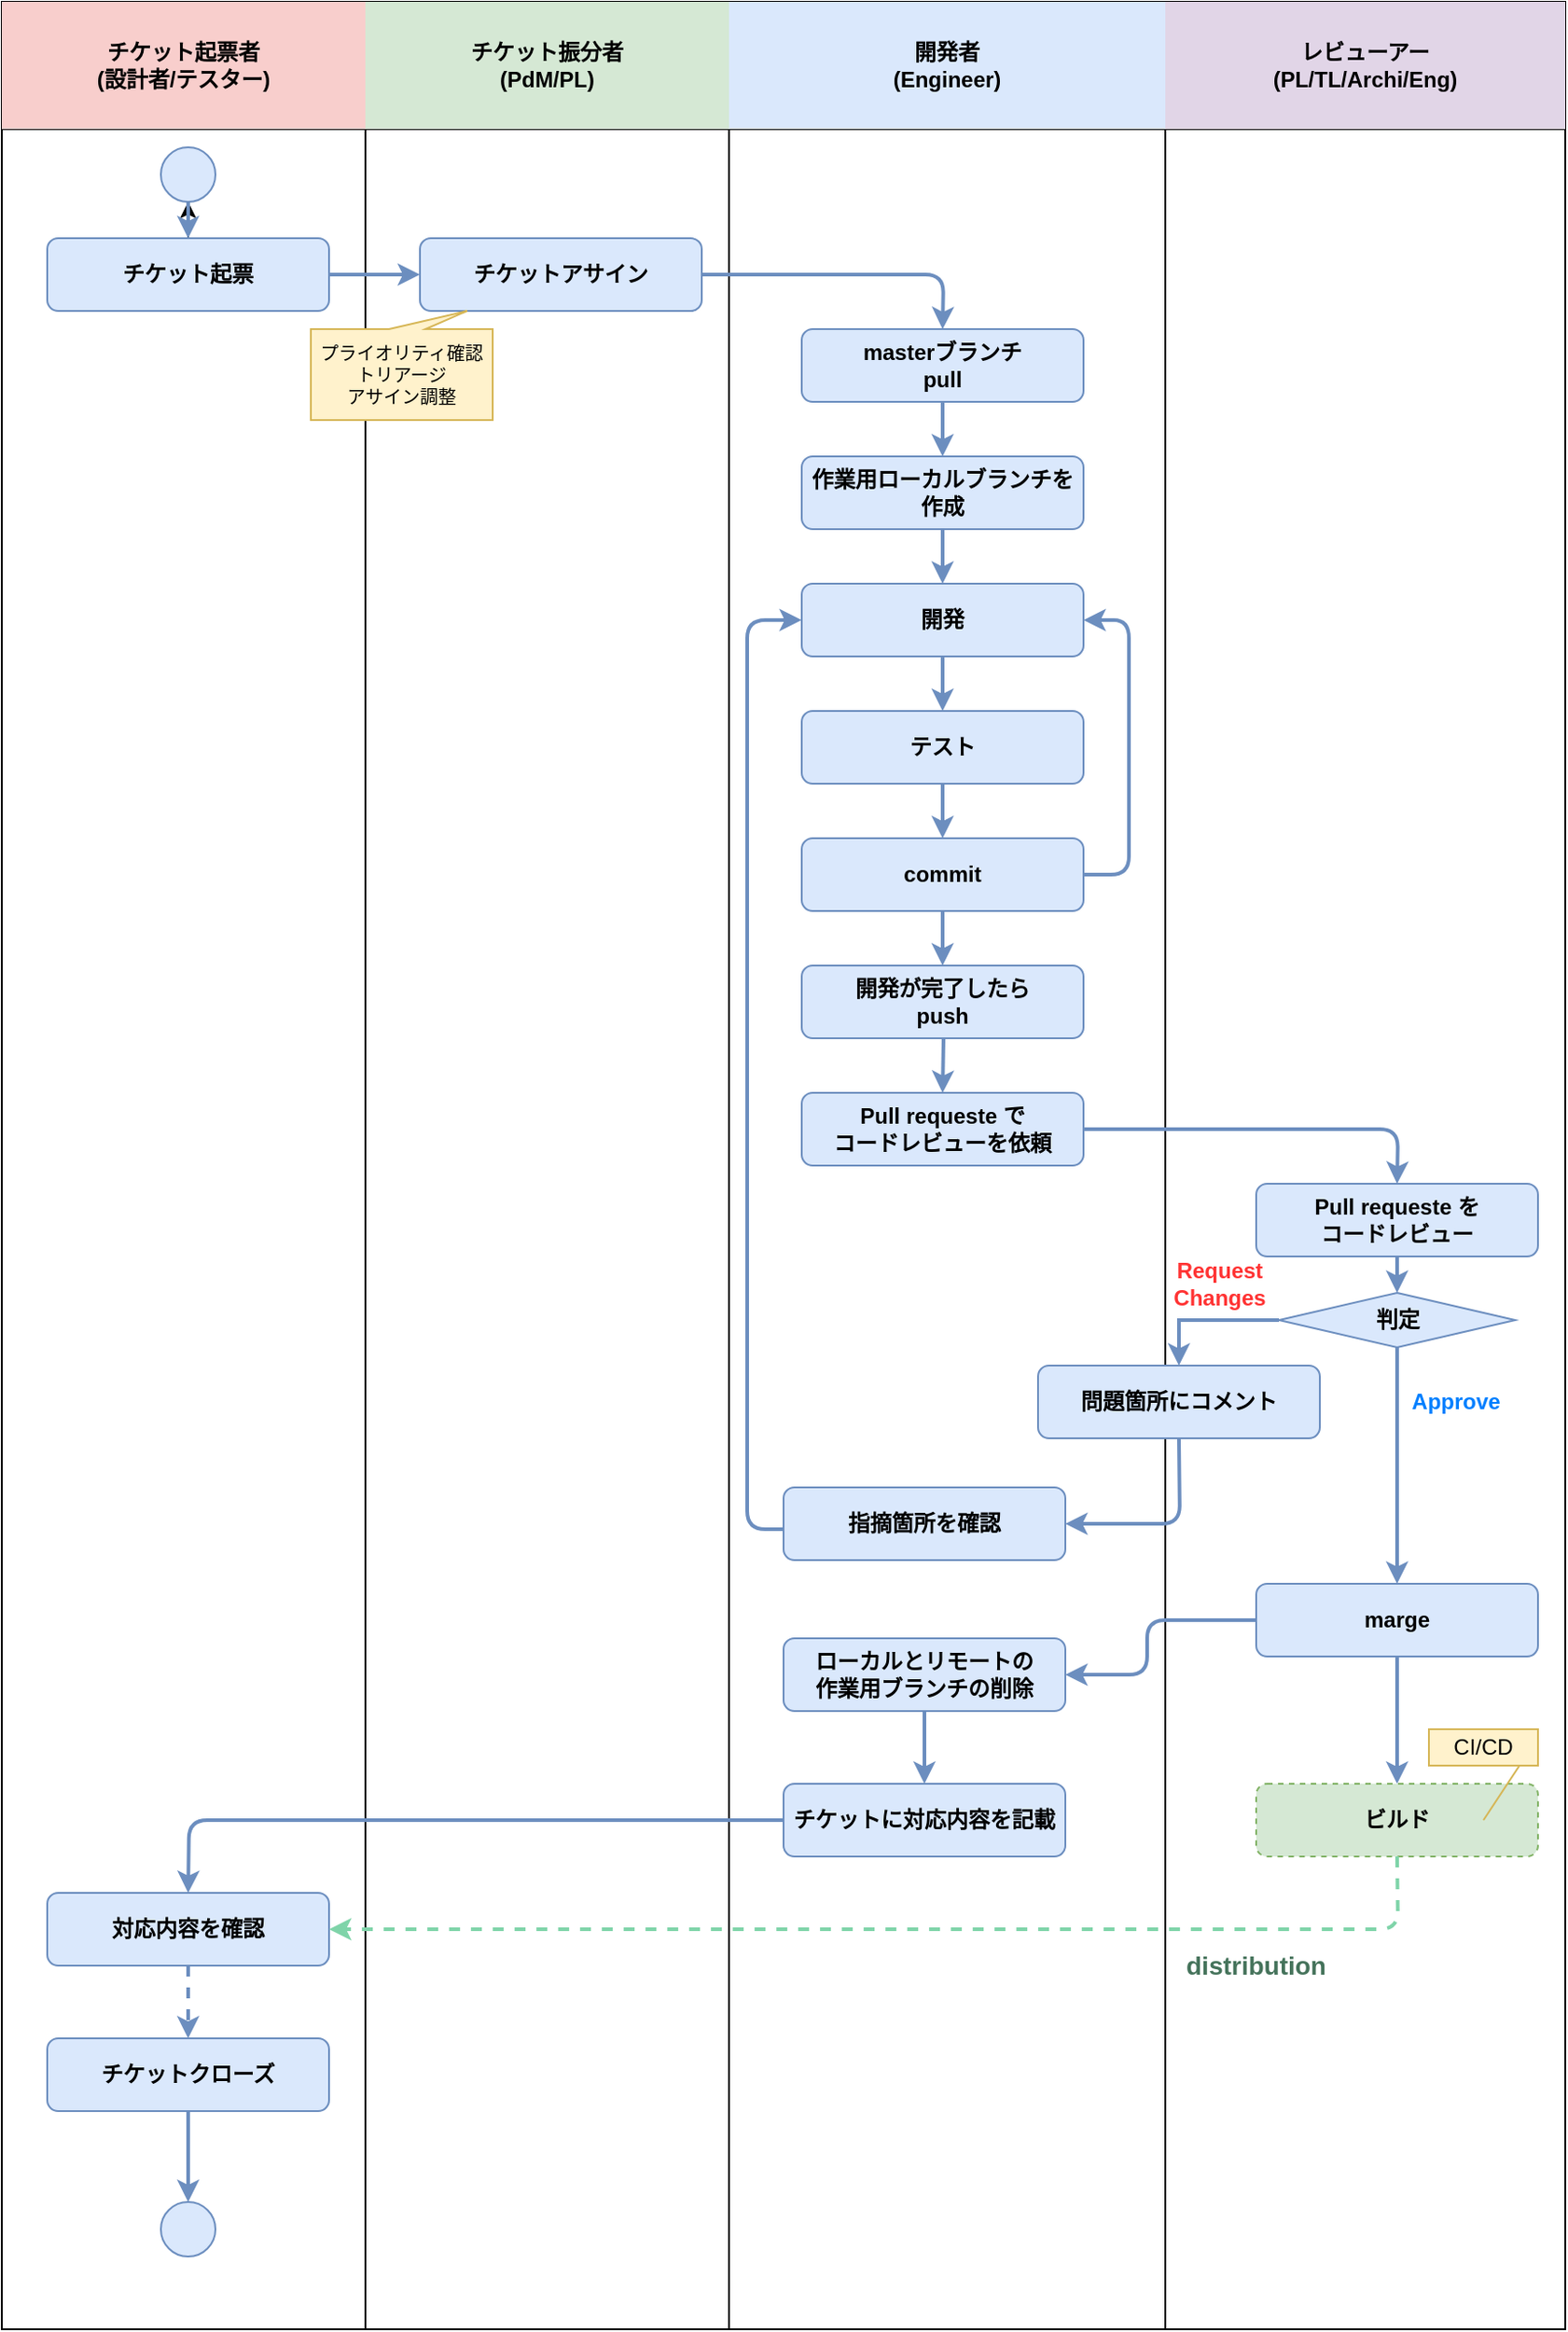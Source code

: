 <mxfile>
    <diagram id="8RWQHZlA152nwbzRA7Bj" name="DevelopmentFlow">
        <mxGraphModel dx="2015" dy="1122" grid="1" gridSize="10" guides="1" tooltips="1" connect="1" arrows="1" fold="1" page="1" pageScale="1" pageWidth="1169" pageHeight="827" math="0" shadow="0">
            <root>
                <mxCell id="PDCqgo-FA8ZWtlUu8T22-0"/>
                <mxCell id="PDCqgo-FA8ZWtlUu8T22-1" parent="PDCqgo-FA8ZWtlUu8T22-0"/>
                <mxCell id="PDCqgo-FA8ZWtlUu8T22-2" value="" style="shape=table;html=1;whiteSpace=wrap;startSize=0;container=1;collapsible=0;childLayout=tableLayout;" parent="PDCqgo-FA8ZWtlUu8T22-1" vertex="1">
                    <mxGeometry x="20" y="10" width="860" height="1280" as="geometry"/>
                </mxCell>
                <mxCell id="PDCqgo-FA8ZWtlUu8T22-3" value="" style="shape=partialRectangle;html=1;whiteSpace=wrap;collapsible=0;dropTarget=0;pointerEvents=0;fillColor=none;top=0;left=0;bottom=0;right=0;points=[[0,0.5],[1,0.5]];portConstraint=eastwest;" parent="PDCqgo-FA8ZWtlUu8T22-2" vertex="1">
                    <mxGeometry width="860" height="70" as="geometry"/>
                </mxCell>
                <mxCell id="PDCqgo-FA8ZWtlUu8T22-4" value="チケット起票者&lt;br&gt;(設計者/テスター)" style="shape=partialRectangle;html=1;whiteSpace=wrap;connectable=0;fillColor=#f8cecc;top=0;left=0;bottom=0;right=0;overflow=hidden;fontStyle=1;perimeterSpacing=1;" parent="PDCqgo-FA8ZWtlUu8T22-3" vertex="1">
                    <mxGeometry width="200" height="70" as="geometry"/>
                </mxCell>
                <mxCell id="PDCqgo-FA8ZWtlUu8T22-5" value="&lt;b&gt;チケット振分者&lt;br&gt;(PdM/PL)&lt;/b&gt;" style="shape=partialRectangle;html=1;whiteSpace=wrap;connectable=0;fillColor=#d5e8d4;top=0;left=0;bottom=0;right=0;overflow=hidden;strokeWidth=1;" parent="PDCqgo-FA8ZWtlUu8T22-3" vertex="1">
                    <mxGeometry x="200" width="200" height="70" as="geometry"/>
                </mxCell>
                <mxCell id="PDCqgo-FA8ZWtlUu8T22-6" value="開発者&lt;br&gt;(Engineer)" style="shape=partialRectangle;html=1;whiteSpace=wrap;connectable=0;fillColor=#dae8fc;top=0;left=0;bottom=0;right=0;overflow=hidden;fontStyle=1;strokeWidth=1;" parent="PDCqgo-FA8ZWtlUu8T22-3" vertex="1">
                    <mxGeometry x="400" width="240" height="70" as="geometry"/>
                </mxCell>
                <mxCell id="PDCqgo-FA8ZWtlUu8T22-15" value="レビューアー&lt;br&gt;(PL/TL/Archi/Eng)" style="shape=partialRectangle;html=1;whiteSpace=wrap;connectable=0;fillColor=#e1d5e7;top=0;left=0;bottom=0;right=0;overflow=hidden;strokeColor=#9673a6;fontStyle=1" parent="PDCqgo-FA8ZWtlUu8T22-3" vertex="1">
                    <mxGeometry x="640" width="220" height="70" as="geometry"/>
                </mxCell>
                <mxCell id="PDCqgo-FA8ZWtlUu8T22-7" value="" style="shape=partialRectangle;html=1;whiteSpace=wrap;collapsible=0;dropTarget=0;pointerEvents=0;fillColor=none;top=0;left=0;bottom=0;right=0;points=[[0,0.5],[1,0.5]];portConstraint=eastwest;" parent="PDCqgo-FA8ZWtlUu8T22-2" vertex="1">
                    <mxGeometry y="70" width="860" height="1210" as="geometry"/>
                </mxCell>
                <mxCell id="PDCqgo-FA8ZWtlUu8T22-8" value="" style="shape=partialRectangle;html=1;whiteSpace=wrap;connectable=0;fillColor=none;top=0;left=0;bottom=0;right=0;overflow=hidden;" parent="PDCqgo-FA8ZWtlUu8T22-7" vertex="1">
                    <mxGeometry width="200" height="1210" as="geometry"/>
                </mxCell>
                <mxCell id="PDCqgo-FA8ZWtlUu8T22-9" value="" style="shape=partialRectangle;html=1;whiteSpace=wrap;connectable=0;fillColor=none;top=0;left=0;bottom=0;right=0;overflow=hidden;" parent="PDCqgo-FA8ZWtlUu8T22-7" vertex="1">
                    <mxGeometry x="200" width="200" height="1210" as="geometry"/>
                </mxCell>
                <mxCell id="PDCqgo-FA8ZWtlUu8T22-10" value="" style="shape=partialRectangle;html=1;whiteSpace=wrap;connectable=0;fillColor=none;top=0;left=0;bottom=0;right=0;overflow=hidden;" parent="PDCqgo-FA8ZWtlUu8T22-7" vertex="1">
                    <mxGeometry x="400" width="240" height="1210" as="geometry"/>
                </mxCell>
                <mxCell id="PDCqgo-FA8ZWtlUu8T22-16" style="shape=partialRectangle;html=1;whiteSpace=wrap;connectable=0;fillColor=none;top=0;left=0;bottom=0;right=0;overflow=hidden;" parent="PDCqgo-FA8ZWtlUu8T22-7" vertex="1">
                    <mxGeometry x="640" width="220" height="1210" as="geometry"/>
                </mxCell>
                <mxCell id="PDCqgo-FA8ZWtlUu8T22-17" value="" style="ellipse;whiteSpace=wrap;html=1;aspect=fixed;strokeColor=#6c8ebf;strokeWidth=1;fillColor=#dae8fc;" parent="PDCqgo-FA8ZWtlUu8T22-1" vertex="1">
                    <mxGeometry x="107.5" y="90" width="30" height="30" as="geometry"/>
                </mxCell>
                <mxCell id="3sz7YhSI_h2KJJMVnKMX-0" value="" style="edgeStyle=orthogonalEdgeStyle;rounded=0;orthogonalLoop=1;jettySize=auto;html=1;" edge="1" parent="PDCqgo-FA8ZWtlUu8T22-1" source="PDCqgo-FA8ZWtlUu8T22-18" target="PDCqgo-FA8ZWtlUu8T22-17">
                    <mxGeometry relative="1" as="geometry"/>
                </mxCell>
                <mxCell id="PDCqgo-FA8ZWtlUu8T22-18" value="チケット起票" style="rounded=1;whiteSpace=wrap;html=1;strokeColor=#6c8ebf;strokeWidth=1;fillColor=#dae8fc;fontStyle=1" parent="PDCqgo-FA8ZWtlUu8T22-1" vertex="1">
                    <mxGeometry x="45" y="140" width="155" height="40" as="geometry"/>
                </mxCell>
                <mxCell id="PDCqgo-FA8ZWtlUu8T22-19" value="" style="endArrow=classic;html=1;strokeColor=#6c8ebf;fontColor=#45735B;fillColor=#dae8fc;exitX=0.5;exitY=1;exitDx=0;exitDy=0;entryX=0.5;entryY=0;entryDx=0;entryDy=0;strokeWidth=2;" parent="PDCqgo-FA8ZWtlUu8T22-1" source="PDCqgo-FA8ZWtlUu8T22-17" target="PDCqgo-FA8ZWtlUu8T22-18" edge="1">
                    <mxGeometry width="50" height="50" relative="1" as="geometry">
                        <mxPoint x="460" y="390" as="sourcePoint"/>
                        <mxPoint x="510" y="340" as="targetPoint"/>
                        <Array as="points"/>
                    </mxGeometry>
                </mxCell>
                <mxCell id="PDCqgo-FA8ZWtlUu8T22-20" value="チケットアサイン" style="rounded=1;whiteSpace=wrap;html=1;strokeColor=#6c8ebf;strokeWidth=1;fillColor=#dae8fc;fontStyle=1" parent="PDCqgo-FA8ZWtlUu8T22-1" vertex="1">
                    <mxGeometry x="250" y="140" width="155" height="40" as="geometry"/>
                </mxCell>
                <mxCell id="PDCqgo-FA8ZWtlUu8T22-21" value="" style="endArrow=classic;html=1;strokeColor=#6c8ebf;fontColor=#45735B;fillColor=#dae8fc;exitX=1;exitY=0.5;exitDx=0;exitDy=0;entryX=0;entryY=0.5;entryDx=0;entryDy=0;strokeWidth=2;" parent="PDCqgo-FA8ZWtlUu8T22-1" source="PDCqgo-FA8ZWtlUu8T22-18" target="PDCqgo-FA8ZWtlUu8T22-20" edge="1">
                    <mxGeometry width="50" height="50" relative="1" as="geometry">
                        <mxPoint x="132.5" y="120" as="sourcePoint"/>
                        <mxPoint x="132.5" y="150" as="targetPoint"/>
                        <Array as="points"/>
                    </mxGeometry>
                </mxCell>
                <mxCell id="PDCqgo-FA8ZWtlUu8T22-22" value="masterブランチ&lt;br&gt;pull" style="rounded=1;whiteSpace=wrap;html=1;strokeColor=#6c8ebf;strokeWidth=1;fillColor=#dae8fc;fontStyle=1" parent="PDCqgo-FA8ZWtlUu8T22-1" vertex="1">
                    <mxGeometry x="460" y="190" width="155" height="40" as="geometry"/>
                </mxCell>
                <mxCell id="PDCqgo-FA8ZWtlUu8T22-23" value="" style="endArrow=classic;html=1;strokeColor=#6c8ebf;fontColor=#45735B;fillColor=#dae8fc;exitX=1;exitY=0.5;exitDx=0;exitDy=0;entryX=0.5;entryY=0;entryDx=0;entryDy=0;strokeWidth=2;" parent="PDCqgo-FA8ZWtlUu8T22-1" source="PDCqgo-FA8ZWtlUu8T22-20" target="PDCqgo-FA8ZWtlUu8T22-22" edge="1">
                    <mxGeometry width="50" height="50" relative="1" as="geometry">
                        <mxPoint x="210" y="170" as="sourcePoint"/>
                        <mxPoint x="260" y="170" as="targetPoint"/>
                        <Array as="points">
                            <mxPoint x="538" y="160"/>
                        </Array>
                    </mxGeometry>
                </mxCell>
                <mxCell id="PDCqgo-FA8ZWtlUu8T22-24" value="作業用ローカルブランチを作成" style="rounded=1;whiteSpace=wrap;html=1;strokeColor=#6c8ebf;strokeWidth=1;fillColor=#dae8fc;fontStyle=1" parent="PDCqgo-FA8ZWtlUu8T22-1" vertex="1">
                    <mxGeometry x="460" y="260" width="155" height="40" as="geometry"/>
                </mxCell>
                <mxCell id="PDCqgo-FA8ZWtlUu8T22-25" value="" style="endArrow=classic;html=1;strokeColor=#6c8ebf;fontColor=#45735B;fillColor=#dae8fc;exitX=0.5;exitY=1;exitDx=0;exitDy=0;entryX=0.5;entryY=0;entryDx=0;entryDy=0;strokeWidth=2;" parent="PDCqgo-FA8ZWtlUu8T22-1" source="PDCqgo-FA8ZWtlUu8T22-22" target="PDCqgo-FA8ZWtlUu8T22-24" edge="1">
                    <mxGeometry width="50" height="50" relative="1" as="geometry">
                        <mxPoint x="415" y="170" as="sourcePoint"/>
                        <mxPoint x="537.5" y="200" as="targetPoint"/>
                        <Array as="points"/>
                    </mxGeometry>
                </mxCell>
                <mxCell id="PDCqgo-FA8ZWtlUu8T22-27" value="開発" style="rounded=1;whiteSpace=wrap;html=1;strokeColor=#6c8ebf;strokeWidth=1;fillColor=#dae8fc;fontStyle=1" parent="PDCqgo-FA8ZWtlUu8T22-1" vertex="1">
                    <mxGeometry x="460" y="330" width="155" height="40" as="geometry"/>
                </mxCell>
                <mxCell id="PDCqgo-FA8ZWtlUu8T22-28" value="" style="endArrow=classic;html=1;strokeColor=#6c8ebf;fontColor=#45735B;fillColor=#dae8fc;exitX=0.5;exitY=1;exitDx=0;exitDy=0;entryX=0.5;entryY=0;entryDx=0;entryDy=0;strokeWidth=2;" parent="PDCqgo-FA8ZWtlUu8T22-1" source="PDCqgo-FA8ZWtlUu8T22-24" target="PDCqgo-FA8ZWtlUu8T22-27" edge="1">
                    <mxGeometry width="50" height="50" relative="1" as="geometry">
                        <mxPoint x="527.5" y="300" as="sourcePoint"/>
                        <mxPoint x="537.5" y="270" as="targetPoint"/>
                        <Array as="points"/>
                    </mxGeometry>
                </mxCell>
                <mxCell id="PDCqgo-FA8ZWtlUu8T22-30" value="テスト" style="rounded=1;whiteSpace=wrap;html=1;strokeColor=#6c8ebf;strokeWidth=1;fillColor=#dae8fc;fontStyle=1" parent="PDCqgo-FA8ZWtlUu8T22-1" vertex="1">
                    <mxGeometry x="460" y="400" width="155" height="40" as="geometry"/>
                </mxCell>
                <mxCell id="PDCqgo-FA8ZWtlUu8T22-31" value="" style="endArrow=classic;html=1;strokeColor=#6c8ebf;fontColor=#45735B;fillColor=#dae8fc;exitX=0.5;exitY=1;exitDx=0;exitDy=0;entryX=0.5;entryY=0;entryDx=0;entryDy=0;strokeWidth=2;" parent="PDCqgo-FA8ZWtlUu8T22-1" source="PDCqgo-FA8ZWtlUu8T22-27" target="PDCqgo-FA8ZWtlUu8T22-30" edge="1">
                    <mxGeometry width="50" height="50" relative="1" as="geometry">
                        <mxPoint x="527.5" y="370" as="sourcePoint"/>
                        <mxPoint x="537.5" y="340" as="targetPoint"/>
                        <Array as="points"/>
                    </mxGeometry>
                </mxCell>
                <mxCell id="PDCqgo-FA8ZWtlUu8T22-32" value="commit" style="rounded=1;whiteSpace=wrap;html=1;strokeColor=#6c8ebf;strokeWidth=1;fillColor=#dae8fc;fontStyle=1" parent="PDCqgo-FA8ZWtlUu8T22-1" vertex="1">
                    <mxGeometry x="460" y="470" width="155" height="40" as="geometry"/>
                </mxCell>
                <mxCell id="PDCqgo-FA8ZWtlUu8T22-33" value="" style="endArrow=classic;html=1;strokeColor=#6c8ebf;fontColor=#45735B;fillColor=#dae8fc;exitX=0.5;exitY=1;exitDx=0;exitDy=0;entryX=0.5;entryY=0;entryDx=0;entryDy=0;strokeWidth=2;" parent="PDCqgo-FA8ZWtlUu8T22-1" source="PDCqgo-FA8ZWtlUu8T22-30" target="PDCqgo-FA8ZWtlUu8T22-32" edge="1">
                    <mxGeometry width="50" height="50" relative="1" as="geometry">
                        <mxPoint x="527.5" y="440" as="sourcePoint"/>
                        <mxPoint x="537.5" y="410" as="targetPoint"/>
                        <Array as="points"/>
                    </mxGeometry>
                </mxCell>
                <mxCell id="PDCqgo-FA8ZWtlUu8T22-34" value="" style="endArrow=classic;html=1;strokeColor=#6c8ebf;fontColor=#45735B;fillColor=#dae8fc;exitX=1;exitY=0.5;exitDx=0;exitDy=0;entryX=1;entryY=0.5;entryDx=0;entryDy=0;strokeWidth=2;" parent="PDCqgo-FA8ZWtlUu8T22-1" source="PDCqgo-FA8ZWtlUu8T22-32" target="PDCqgo-FA8ZWtlUu8T22-27" edge="1">
                    <mxGeometry width="50" height="50" relative="1" as="geometry">
                        <mxPoint x="415" y="170" as="sourcePoint"/>
                        <mxPoint x="537.5" y="200" as="targetPoint"/>
                        <Array as="points">
                            <mxPoint x="640" y="490"/>
                            <mxPoint x="640" y="350"/>
                        </Array>
                    </mxGeometry>
                </mxCell>
                <mxCell id="PDCqgo-FA8ZWtlUu8T22-44" value="" style="edgeStyle=orthogonalEdgeStyle;rounded=0;orthogonalLoop=1;jettySize=auto;html=1;strokeColor=#6c8ebf;strokeWidth=2;fontColor=#45735B;exitX=0.5;exitY=1;exitDx=0;exitDy=0;entryX=0.5;entryY=0;entryDx=0;entryDy=0;fillColor=#dae8fc;" parent="PDCqgo-FA8ZWtlUu8T22-1" source="PDCqgo-FA8ZWtlUu8T22-39" target="PDCqgo-FA8ZWtlUu8T22-43" edge="1">
                    <mxGeometry relative="1" as="geometry"/>
                </mxCell>
                <mxCell id="PDCqgo-FA8ZWtlUu8T22-35" value="開発が完了したら &lt;br&gt;push" style="rounded=1;whiteSpace=wrap;html=1;strokeColor=#6c8ebf;strokeWidth=1;fillColor=#dae8fc;fontStyle=1" parent="PDCqgo-FA8ZWtlUu8T22-1" vertex="1">
                    <mxGeometry x="460" y="540" width="155" height="40" as="geometry"/>
                </mxCell>
                <mxCell id="PDCqgo-FA8ZWtlUu8T22-36" value="" style="endArrow=classic;html=1;strokeColor=#6c8ebf;fontColor=#45735B;fillColor=#dae8fc;exitX=0.5;exitY=1;exitDx=0;exitDy=0;entryX=0.5;entryY=0;entryDx=0;entryDy=0;strokeWidth=2;" parent="PDCqgo-FA8ZWtlUu8T22-1" source="PDCqgo-FA8ZWtlUu8T22-32" target="PDCqgo-FA8ZWtlUu8T22-35" edge="1">
                    <mxGeometry width="50" height="50" relative="1" as="geometry">
                        <mxPoint x="547.5" y="450" as="sourcePoint"/>
                        <mxPoint x="547.5" y="480" as="targetPoint"/>
                        <Array as="points"/>
                    </mxGeometry>
                </mxCell>
                <mxCell id="PDCqgo-FA8ZWtlUu8T22-37" value="Pull requeste で&lt;br&gt;コードレビューを依頼" style="rounded=1;whiteSpace=wrap;html=1;strokeColor=#6c8ebf;strokeWidth=1;fillColor=#dae8fc;fontStyle=1" parent="PDCqgo-FA8ZWtlUu8T22-1" vertex="1">
                    <mxGeometry x="460" y="610" width="155" height="40" as="geometry"/>
                </mxCell>
                <mxCell id="PDCqgo-FA8ZWtlUu8T22-38" value="" style="endArrow=classic;html=1;strokeColor=#6c8ebf;fontColor=#45735B;fillColor=#dae8fc;entryX=0.5;entryY=0;entryDx=0;entryDy=0;strokeWidth=2;" parent="PDCqgo-FA8ZWtlUu8T22-1" target="PDCqgo-FA8ZWtlUu8T22-37" edge="1">
                    <mxGeometry width="50" height="50" relative="1" as="geometry">
                        <mxPoint x="538" y="580" as="sourcePoint"/>
                        <mxPoint x="547.5" y="550" as="targetPoint"/>
                        <Array as="points"/>
                    </mxGeometry>
                </mxCell>
                <mxCell id="PDCqgo-FA8ZWtlUu8T22-39" value="Pull requeste を&lt;br&gt;コードレビュー" style="rounded=1;whiteSpace=wrap;html=1;strokeColor=#6c8ebf;strokeWidth=1;fillColor=#dae8fc;fontStyle=1" parent="PDCqgo-FA8ZWtlUu8T22-1" vertex="1">
                    <mxGeometry x="710" y="660" width="155" height="40" as="geometry"/>
                </mxCell>
                <mxCell id="PDCqgo-FA8ZWtlUu8T22-40" value="" style="endArrow=classic;html=1;strokeColor=#6c8ebf;fontColor=#45735B;fillColor=#dae8fc;entryX=0.5;entryY=0;entryDx=0;entryDy=0;strokeWidth=2;" parent="PDCqgo-FA8ZWtlUu8T22-1" source="PDCqgo-FA8ZWtlUu8T22-37" target="PDCqgo-FA8ZWtlUu8T22-39" edge="1">
                    <mxGeometry width="50" height="50" relative="1" as="geometry">
                        <mxPoint x="650" y="630" as="sourcePoint"/>
                        <mxPoint x="782.5" y="660" as="targetPoint"/>
                        <Array as="points">
                            <mxPoint x="788" y="630"/>
                        </Array>
                    </mxGeometry>
                </mxCell>
                <mxCell id="PDCqgo-FA8ZWtlUu8T22-43" value="判定" style="rhombus;whiteSpace=wrap;html=1;strokeColor=#6c8ebf;strokeWidth=1;fillColor=#dae8fc;fontStyle=1" parent="PDCqgo-FA8ZWtlUu8T22-1" vertex="1">
                    <mxGeometry x="722.5" y="720" width="130" height="30" as="geometry"/>
                </mxCell>
                <mxCell id="PDCqgo-FA8ZWtlUu8T22-45" value="marge" style="rounded=1;whiteSpace=wrap;html=1;strokeColor=#6c8ebf;strokeWidth=1;fillColor=#dae8fc;fontStyle=1" parent="PDCqgo-FA8ZWtlUu8T22-1" vertex="1">
                    <mxGeometry x="710" y="880" width="155" height="40" as="geometry"/>
                </mxCell>
                <mxCell id="PDCqgo-FA8ZWtlUu8T22-46" value="問題箇所にコメント" style="rounded=1;whiteSpace=wrap;html=1;strokeColor=#6c8ebf;strokeWidth=1;fillColor=#dae8fc;fontStyle=1;" parent="PDCqgo-FA8ZWtlUu8T22-1" vertex="1">
                    <mxGeometry x="590" y="760" width="155" height="40" as="geometry"/>
                </mxCell>
                <mxCell id="PDCqgo-FA8ZWtlUu8T22-47" value="" style="edgeStyle=orthogonalEdgeStyle;rounded=0;orthogonalLoop=1;jettySize=auto;html=1;strokeColor=#6c8ebf;strokeWidth=2;fontColor=#45735B;exitX=0.5;exitY=1;exitDx=0;exitDy=0;entryX=0.5;entryY=0;entryDx=0;entryDy=0;fillColor=#dae8fc;" parent="PDCqgo-FA8ZWtlUu8T22-1" source="PDCqgo-FA8ZWtlUu8T22-43" target="PDCqgo-FA8ZWtlUu8T22-45" edge="1">
                    <mxGeometry relative="1" as="geometry">
                        <mxPoint x="797.5" y="710.0" as="sourcePoint"/>
                        <mxPoint x="797.5" y="730.0" as="targetPoint"/>
                    </mxGeometry>
                </mxCell>
                <mxCell id="PDCqgo-FA8ZWtlUu8T22-48" value="" style="edgeStyle=orthogonalEdgeStyle;rounded=0;orthogonalLoop=1;jettySize=auto;html=1;strokeColor=#6c8ebf;strokeWidth=2;fontColor=#45735B;exitX=0;exitY=0.5;exitDx=0;exitDy=0;entryX=0.5;entryY=0;entryDx=0;entryDy=0;fillColor=#dae8fc;" parent="PDCqgo-FA8ZWtlUu8T22-1" source="PDCqgo-FA8ZWtlUu8T22-43" target="PDCqgo-FA8ZWtlUu8T22-46" edge="1">
                    <mxGeometry relative="1" as="geometry">
                        <mxPoint x="797.5" y="760.0" as="sourcePoint"/>
                        <mxPoint x="797.5" y="837" as="targetPoint"/>
                    </mxGeometry>
                </mxCell>
                <mxCell id="PDCqgo-FA8ZWtlUu8T22-49" value="&lt;font color=&quot;#ff3333&quot;&gt;Request Changes&lt;/font&gt;" style="text;html=1;strokeColor=none;fillColor=none;align=center;verticalAlign=middle;whiteSpace=wrap;rounded=0;fontColor=#45735B;fontStyle=1" parent="PDCqgo-FA8ZWtlUu8T22-1" vertex="1">
                    <mxGeometry x="660" y="700" width="60" height="30" as="geometry"/>
                </mxCell>
                <mxCell id="PDCqgo-FA8ZWtlUu8T22-50" value="&lt;font&gt;Approve&lt;/font&gt;" style="text;html=1;strokeColor=none;fillColor=none;align=center;verticalAlign=middle;whiteSpace=wrap;rounded=0;fontColor=#007FFF;fontStyle=1" parent="PDCqgo-FA8ZWtlUu8T22-1" vertex="1">
                    <mxGeometry x="800" y="770" width="40" height="20" as="geometry"/>
                </mxCell>
                <mxCell id="PDCqgo-FA8ZWtlUu8T22-51" value="指摘箇所を確認" style="rounded=1;whiteSpace=wrap;html=1;strokeColor=#6c8ebf;strokeWidth=1;fillColor=#dae8fc;fontStyle=1" parent="PDCqgo-FA8ZWtlUu8T22-1" vertex="1">
                    <mxGeometry x="450" y="827" width="155" height="40" as="geometry"/>
                </mxCell>
                <mxCell id="PDCqgo-FA8ZWtlUu8T22-52" value="" style="endArrow=classic;html=1;strokeColor=#6c8ebf;fontColor=#45735B;fillColor=#dae8fc;entryX=1;entryY=0.5;entryDx=0;entryDy=0;strokeWidth=2;exitX=0.5;exitY=1;exitDx=0;exitDy=0;" parent="PDCqgo-FA8ZWtlUu8T22-1" source="PDCqgo-FA8ZWtlUu8T22-46" target="PDCqgo-FA8ZWtlUu8T22-51" edge="1">
                    <mxGeometry width="50" height="50" relative="1" as="geometry">
                        <mxPoint x="548" y="590" as="sourcePoint"/>
                        <mxPoint x="547.5" y="620.0" as="targetPoint"/>
                        <Array as="points">
                            <mxPoint x="668" y="847"/>
                            <mxPoint x="630" y="847"/>
                        </Array>
                    </mxGeometry>
                </mxCell>
                <mxCell id="PDCqgo-FA8ZWtlUu8T22-53" value="" style="endArrow=classic;html=1;strokeColor=#6c8ebf;fontColor=#45735B;fillColor=#dae8fc;entryX=0;entryY=0.5;entryDx=0;entryDy=0;strokeWidth=2;" parent="PDCqgo-FA8ZWtlUu8T22-1" target="PDCqgo-FA8ZWtlUu8T22-27" edge="1">
                    <mxGeometry width="50" height="50" relative="1" as="geometry">
                        <mxPoint x="450" y="850" as="sourcePoint"/>
                        <mxPoint x="625" y="360" as="targetPoint"/>
                        <Array as="points">
                            <mxPoint x="430" y="850"/>
                            <mxPoint x="430" y="350"/>
                        </Array>
                    </mxGeometry>
                </mxCell>
                <mxCell id="PDCqgo-FA8ZWtlUu8T22-54" value="ビルド" style="rounded=1;whiteSpace=wrap;html=1;strokeColor=#82b366;strokeWidth=1;fillColor=#d5e8d4;fontStyle=1;dashed=1;" parent="PDCqgo-FA8ZWtlUu8T22-1" vertex="1">
                    <mxGeometry x="710" y="990" width="155" height="40" as="geometry"/>
                </mxCell>
                <mxCell id="PDCqgo-FA8ZWtlUu8T22-55" value="ローカルとリモートの&lt;br&gt;作業用ブランチの削除" style="rounded=1;whiteSpace=wrap;html=1;strokeColor=#6c8ebf;strokeWidth=1;fillColor=#dae8fc;fontStyle=1" parent="PDCqgo-FA8ZWtlUu8T22-1" vertex="1">
                    <mxGeometry x="450" y="910" width="155" height="40" as="geometry"/>
                </mxCell>
                <mxCell id="PDCqgo-FA8ZWtlUu8T22-58" value="" style="endArrow=classic;html=1;strokeColor=#6c8ebf;fontColor=#45735B;fillColor=#dae8fc;strokeWidth=2;exitX=0.5;exitY=1;exitDx=0;exitDy=0;entryX=0.5;entryY=0;entryDx=0;entryDy=0;" parent="PDCqgo-FA8ZWtlUu8T22-1" source="PDCqgo-FA8ZWtlUu8T22-45" target="PDCqgo-FA8ZWtlUu8T22-54" edge="1">
                    <mxGeometry width="50" height="50" relative="1" as="geometry">
                        <mxPoint x="787.75" y="930" as="sourcePoint"/>
                        <mxPoint x="787" y="960" as="targetPoint"/>
                        <Array as="points"/>
                    </mxGeometry>
                </mxCell>
                <mxCell id="PDCqgo-FA8ZWtlUu8T22-59" value="" style="endArrow=classic;html=1;strokeColor=#6c8ebf;fontColor=#45735B;fillColor=#dae8fc;strokeWidth=2;exitX=0;exitY=0.5;exitDx=0;exitDy=0;entryX=1;entryY=0.5;entryDx=0;entryDy=0;" parent="PDCqgo-FA8ZWtlUu8T22-1" source="PDCqgo-FA8ZWtlUu8T22-45" target="PDCqgo-FA8ZWtlUu8T22-55" edge="1">
                    <mxGeometry width="50" height="50" relative="1" as="geometry">
                        <mxPoint x="797.5" y="930" as="sourcePoint"/>
                        <mxPoint x="797" y="970" as="targetPoint"/>
                        <Array as="points">
                            <mxPoint x="650" y="900"/>
                            <mxPoint x="650" y="930"/>
                        </Array>
                    </mxGeometry>
                </mxCell>
                <mxCell id="PDCqgo-FA8ZWtlUu8T22-60" value="チケットに対応内容を記載" style="rounded=1;whiteSpace=wrap;html=1;strokeColor=#6c8ebf;strokeWidth=1;fillColor=#dae8fc;fontStyle=1" parent="PDCqgo-FA8ZWtlUu8T22-1" vertex="1">
                    <mxGeometry x="450" y="990" width="155" height="40" as="geometry"/>
                </mxCell>
                <mxCell id="PDCqgo-FA8ZWtlUu8T22-61" value="" style="endArrow=classic;html=1;strokeColor=#6c8ebf;fontColor=#45735B;fillColor=#dae8fc;strokeWidth=2;exitX=0.5;exitY=1;exitDx=0;exitDy=0;entryX=0.5;entryY=0;entryDx=0;entryDy=0;" parent="PDCqgo-FA8ZWtlUu8T22-1" source="PDCqgo-FA8ZWtlUu8T22-55" target="PDCqgo-FA8ZWtlUu8T22-60" edge="1">
                    <mxGeometry width="50" height="50" relative="1" as="geometry">
                        <mxPoint x="527.58" y="950.0" as="sourcePoint"/>
                        <mxPoint x="527.08" y="990" as="targetPoint"/>
                        <Array as="points"/>
                    </mxGeometry>
                </mxCell>
                <mxCell id="PDCqgo-FA8ZWtlUu8T22-72" style="edgeStyle=orthogonalEdgeStyle;rounded=0;orthogonalLoop=1;jettySize=auto;html=1;entryX=0.5;entryY=0;entryDx=0;entryDy=0;dashed=1;strokeColor=#6c8ebf;strokeWidth=2;fontSize=14;fontColor=#45735B;fillColor=#dae8fc;" parent="PDCqgo-FA8ZWtlUu8T22-1" source="PDCqgo-FA8ZWtlUu8T22-62" target="PDCqgo-FA8ZWtlUu8T22-71" edge="1">
                    <mxGeometry relative="1" as="geometry"/>
                </mxCell>
                <mxCell id="PDCqgo-FA8ZWtlUu8T22-62" value="対応内容を確認" style="rounded=1;whiteSpace=wrap;html=1;strokeColor=#6c8ebf;strokeWidth=1;fillColor=#dae8fc;fontStyle=1" parent="PDCqgo-FA8ZWtlUu8T22-1" vertex="1">
                    <mxGeometry x="45" y="1050" width="155" height="40" as="geometry"/>
                </mxCell>
                <mxCell id="PDCqgo-FA8ZWtlUu8T22-63" value="" style="endArrow=classic;html=1;strokeColor=#6c8ebf;fontColor=#45735B;fillColor=#dae8fc;strokeWidth=2;exitX=0;exitY=0.5;exitDx=0;exitDy=0;entryX=0.5;entryY=0;entryDx=0;entryDy=0;" parent="PDCqgo-FA8ZWtlUu8T22-1" source="PDCqgo-FA8ZWtlUu8T22-60" target="PDCqgo-FA8ZWtlUu8T22-62" edge="1">
                    <mxGeometry width="50" height="50" relative="1" as="geometry">
                        <mxPoint x="225" y="1010" as="sourcePoint"/>
                        <mxPoint x="120" y="1040" as="targetPoint"/>
                        <Array as="points">
                            <mxPoint x="165" y="1010"/>
                            <mxPoint x="123" y="1010"/>
                        </Array>
                    </mxGeometry>
                </mxCell>
                <mxCell id="PDCqgo-FA8ZWtlUu8T22-64" value="" style="endArrow=classic;html=1;fontColor=#45735B;fillColor=#dae8fc;strokeWidth=2;exitX=0.5;exitY=1;exitDx=0;exitDy=0;entryX=1;entryY=0.5;entryDx=0;entryDy=0;dashed=1;strokeColor=#7FD4A9;" parent="PDCqgo-FA8ZWtlUu8T22-1" source="PDCqgo-FA8ZWtlUu8T22-54" target="PDCqgo-FA8ZWtlUu8T22-62" edge="1">
                    <mxGeometry width="50" height="50" relative="1" as="geometry">
                        <mxPoint x="590" y="1080" as="sourcePoint"/>
                        <mxPoint x="254.13" y="1120.28" as="targetPoint"/>
                        <Array as="points">
                            <mxPoint x="788" y="1070"/>
                        </Array>
                    </mxGeometry>
                </mxCell>
                <mxCell id="PDCqgo-FA8ZWtlUu8T22-65" value="" style="ellipse;whiteSpace=wrap;html=1;aspect=fixed;strokeColor=#6c8ebf;strokeWidth=1;fillColor=#dae8fc;" parent="PDCqgo-FA8ZWtlUu8T22-1" vertex="1">
                    <mxGeometry x="107.5" y="1220" width="30" height="30" as="geometry"/>
                </mxCell>
                <mxCell id="PDCqgo-FA8ZWtlUu8T22-66" value="" style="endArrow=classic;html=1;strokeColor=#6c8ebf;fontColor=#45735B;fillColor=#dae8fc;entryX=0.5;entryY=0;entryDx=0;entryDy=0;strokeWidth=2;exitX=0.5;exitY=1;exitDx=0;exitDy=0;" parent="PDCqgo-FA8ZWtlUu8T22-1" source="PDCqgo-FA8ZWtlUu8T22-71" target="PDCqgo-FA8ZWtlUu8T22-65" edge="1">
                    <mxGeometry width="50" height="50" relative="1" as="geometry">
                        <mxPoint x="452.5" y="1430" as="sourcePoint"/>
                        <mxPoint x="115" y="1180" as="targetPoint"/>
                        <Array as="points"/>
                    </mxGeometry>
                </mxCell>
                <mxCell id="PDCqgo-FA8ZWtlUu8T22-68" value="CI/CD" style="shape=callout;whiteSpace=wrap;html=1;perimeter=calloutPerimeter;strokeColor=#d6b656;strokeWidth=1;fillColor=#fff2cc;size=30;position=0.83;base=0;" parent="PDCqgo-FA8ZWtlUu8T22-1" vertex="1">
                    <mxGeometry x="805" y="960" width="60" height="50" as="geometry"/>
                </mxCell>
                <mxCell id="PDCqgo-FA8ZWtlUu8T22-69" value="&lt;font style=&quot;font-size: 14px;&quot;&gt;distribution&lt;/font&gt;" style="text;html=1;strokeColor=none;fillColor=none;align=center;verticalAlign=middle;whiteSpace=wrap;rounded=0;fontStyle=1;fontSize=14;fontColor=#45735B;" parent="PDCqgo-FA8ZWtlUu8T22-1" vertex="1">
                    <mxGeometry x="660" y="1080" width="100" height="20" as="geometry"/>
                </mxCell>
                <mxCell id="PDCqgo-FA8ZWtlUu8T22-71" value="チケットクローズ" style="rounded=1;whiteSpace=wrap;html=1;strokeColor=#6c8ebf;strokeWidth=1;fillColor=#dae8fc;fontStyle=1" parent="PDCqgo-FA8ZWtlUu8T22-1" vertex="1">
                    <mxGeometry x="45" y="1130" width="155" height="40" as="geometry"/>
                </mxCell>
                <mxCell id="PDCqgo-FA8ZWtlUu8T22-75" value="プライオリティ確認&lt;br style=&quot;font-size: 10px&quot;&gt;トリアージ&lt;br&gt;アサイン調整" style="shape=callout;whiteSpace=wrap;html=1;perimeter=calloutPerimeter;strokeColor=#d6b656;strokeWidth=1;fillColor=#fff2cc;fontSize=10;flipV=1;position2=0.86;size=10;position=0.43;" parent="PDCqgo-FA8ZWtlUu8T22-1" vertex="1">
                    <mxGeometry x="190" y="180" width="100" height="60" as="geometry"/>
                </mxCell>
            </root>
        </mxGraphModel>
    </diagram>
    <diagram id="wGQE6ncViZybVRgeEmzN" name="TicketAndRepositoryOperation_3">
        &#xa;
        <mxGraphModel dx="710" dy="918" grid="1" gridSize="10" guides="1" tooltips="1" connect="1" arrows="1" fold="1" page="1" pageScale="1" pageWidth="1169" pageHeight="827" math="0" shadow="0">
            &#xa;
            <root>
                &#xa;
                <mxCell id="hZDwjAPTJUaPOKUUFQBI-0"/>
                &#xa;
                <mxCell id="hZDwjAPTJUaPOKUUFQBI-1" parent="hZDwjAPTJUaPOKUUFQBI-0"/>
                &#xa;
                <mxCell id="A-muCbfkT4XdB3gOoAx3-0" value="" style="ellipse;whiteSpace=wrap;html=1;aspect=fixed;fillColor=#ffe6cc;strokeColor=#d79b00;" vertex="1" parent="hZDwjAPTJUaPOKUUFQBI-1">
                    &#xa;
                    <mxGeometry x="225" y="310" width="30" height="30" as="geometry"/>
                    &#xa;
                </mxCell>
                &#xa;
                <mxCell id="A-muCbfkT4XdB3gOoAx3-1" value="master" style="text;html=1;align=left;verticalAlign=middle;whiteSpace=wrap;rounded=0;fontColor=#DB842C;" vertex="1" parent="hZDwjAPTJUaPOKUUFQBI-1">
                    &#xa;
                    <mxGeometry x="40" y="300" width="70" height="20" as="geometry"/>
                    &#xa;
                </mxCell>
                &#xa;
                <mxCell id="A-muCbfkT4XdB3gOoAx3-2" value="feature/ticket-1" style="text;html=1;strokeColor=none;fillColor=none;align=left;verticalAlign=middle;whiteSpace=wrap;rounded=0;fontColor=#66B2FF;" vertex="1" parent="hZDwjAPTJUaPOKUUFQBI-1">
                    &#xa;
                    <mxGeometry x="40" y="400" width="100" height="20" as="geometry"/>
                    &#xa;
                </mxCell>
                &#xa;
                <mxCell id="A-muCbfkT4XdB3gOoAx3-4" value="" style="endArrow=none;html=1;entryX=0;entryY=0.5;entryDx=0;entryDy=0;strokeWidth=2;fillColor=#ffe6cc;rounded=1;fontColor=#66B2FF;strokeColor=#d79b00;" edge="1" parent="hZDwjAPTJUaPOKUUFQBI-1" target="A-muCbfkT4XdB3gOoAx3-0" source="A-muCbfkT4XdB3gOoAx3-40">
                    &#xa;
                    <mxGeometry width="50" height="50" relative="1" as="geometry">
                        &#xa;
                        <mxPoint x="110" y="325" as="sourcePoint"/>
                        &#xa;
                        <mxPoint x="160" y="270" as="targetPoint"/>
                        &#xa;
                    </mxGeometry>
                    &#xa;
                </mxCell>
                &#xa;
                <mxCell id="A-muCbfkT4XdB3gOoAx3-5" value="" style="ellipse;whiteSpace=wrap;html=1;aspect=fixed;fillColor=#dae8fc;strokeColor=#66B2FF;" vertex="1" parent="hZDwjAPTJUaPOKUUFQBI-1">
                    &#xa;
                    <mxGeometry x="270" y="410" width="30" height="30" as="geometry"/>
                    &#xa;
                </mxCell>
                &#xa;
                <mxCell id="A-muCbfkT4XdB3gOoAx3-6" value="" style="endArrow=none;html=1;entryX=0;entryY=0.5;entryDx=0;entryDy=0;strokeWidth=2;fillColor=#dae8fc;rounded=1;fontColor=#66B2FF;strokeColor=#66B2FF;" edge="1" parent="hZDwjAPTJUaPOKUUFQBI-1" target="A-muCbfkT4XdB3gOoAx3-5">
                    &#xa;
                    <mxGeometry width="50" height="50" relative="1" as="geometry">
                        &#xa;
                        <mxPoint x="70" y="425" as="sourcePoint"/>
                        &#xa;
                        <mxPoint x="120" y="370" as="targetPoint"/>
                        &#xa;
                    </mxGeometry>
                    &#xa;
                </mxCell>
                &#xa;
                <mxCell id="A-muCbfkT4XdB3gOoAx3-10" value="" style="endArrow=classicThin;html=1;strokeWidth=1;fontColor=#66B2FF;entryX=0;entryY=0;entryDx=0;entryDy=0;endFill=1;strokeColor=#999999;exitX=0.5;exitY=1;exitDx=0;exitDy=0;" edge="1" parent="hZDwjAPTJUaPOKUUFQBI-1" source="A-muCbfkT4XdB3gOoAx3-0" target="A-muCbfkT4XdB3gOoAx3-5">
                    &#xa;
                    <mxGeometry width="50" height="50" relative="1" as="geometry">
                        &#xa;
                        <mxPoint x="170" y="340" as="sourcePoint"/>
                        &#xa;
                        <mxPoint x="204.393" y="484.393" as="targetPoint"/>
                        &#xa;
                    </mxGeometry>
                    &#xa;
                </mxCell>
                &#xa;
                <mxCell id="A-muCbfkT4XdB3gOoAx3-11" value="branch" style="text;html=1;strokeColor=none;fillColor=none;align=center;verticalAlign=middle;whiteSpace=wrap;rounded=0;fontColor=#999999;" vertex="1" parent="hZDwjAPTJUaPOKUUFQBI-1">
                    &#xa;
                    <mxGeometry x="200" y="356" width="40" height="16" as="geometry"/>
                    &#xa;
                </mxCell>
                &#xa;
                <mxCell id="A-muCbfkT4XdB3gOoAx3-12" value="" style="ellipse;whiteSpace=wrap;html=1;aspect=fixed;fillColor=#ffe6cc;strokeColor=#d79b00;" vertex="1" parent="hZDwjAPTJUaPOKUUFQBI-1">
                    &#xa;
                    <mxGeometry x="510" y="310" width="30" height="30" as="geometry"/>
                    &#xa;
                </mxCell>
                &#xa;
                <mxCell id="A-muCbfkT4XdB3gOoAx3-13" value="" style="endArrow=none;html=1;entryX=0;entryY=0.5;entryDx=0;entryDy=0;strokeWidth=2;fillColor=#ffe6cc;rounded=1;fontColor=#66B2FF;strokeColor=#d79b00;" edge="1" parent="hZDwjAPTJUaPOKUUFQBI-1" source="A-muCbfkT4XdB3gOoAx3-0" target="A-muCbfkT4XdB3gOoAx3-12">
                    &#xa;
                    <mxGeometry width="50" height="50" relative="1" as="geometry">
                        &#xa;
                        <mxPoint x="220" y="325" as="sourcePoint"/>
                        &#xa;
                        <mxPoint x="270" y="270" as="targetPoint"/>
                        &#xa;
                    </mxGeometry>
                    &#xa;
                </mxCell>
                &#xa;
                <mxCell id="A-muCbfkT4XdB3gOoAx3-14" value="" style="ellipse;whiteSpace=wrap;html=1;aspect=fixed;fillColor=#dae8fc;strokeColor=#66B2FF;" vertex="1" parent="hZDwjAPTJUaPOKUUFQBI-1">
                    &#xa;
                    <mxGeometry x="360" y="410" width="30" height="30" as="geometry"/>
                    &#xa;
                </mxCell>
                &#xa;
                <mxCell id="A-muCbfkT4XdB3gOoAx3-15" value="" style="endArrow=none;html=1;entryX=0;entryY=0.5;entryDx=0;entryDy=0;strokeWidth=2;fillColor=#dae8fc;rounded=1;fontColor=#66B2FF;strokeColor=#66B2FF;exitX=1;exitY=0.5;exitDx=0;exitDy=0;" edge="1" parent="hZDwjAPTJUaPOKUUFQBI-1" source="A-muCbfkT4XdB3gOoAx3-5" target="A-muCbfkT4XdB3gOoAx3-14">
                    &#xa;
                    <mxGeometry width="50" height="50" relative="1" as="geometry">
                        &#xa;
                        <mxPoint x="270" y="425" as="sourcePoint"/>
                        &#xa;
                        <mxPoint x="180" y="370" as="targetPoint"/>
                        &#xa;
                    </mxGeometry>
                    &#xa;
                </mxCell>
                &#xa;
                <mxCell id="A-muCbfkT4XdB3gOoAx3-18" value="" style="ellipse;whiteSpace=wrap;html=1;aspect=fixed;fillColor=#dae8fc;strokeColor=#66B2FF;" vertex="1" parent="hZDwjAPTJUaPOKUUFQBI-1">
                    &#xa;
                    <mxGeometry x="540" y="410" width="30" height="30" as="geometry"/>
                    &#xa;
                </mxCell>
                &#xa;
                <mxCell id="A-muCbfkT4XdB3gOoAx3-19" value="" style="endArrow=none;html=1;entryX=0;entryY=0.5;entryDx=0;entryDy=0;strokeWidth=2;fillColor=#dae8fc;rounded=1;fontColor=#66B2FF;strokeColor=#66B2FF;exitX=1;exitY=0.5;exitDx=0;exitDy=0;" edge="1" parent="hZDwjAPTJUaPOKUUFQBI-1" source="A-muCbfkT4XdB3gOoAx3-14" target="A-muCbfkT4XdB3gOoAx3-18">
                    &#xa;
                    <mxGeometry width="50" height="50" relative="1" as="geometry">
                        &#xa;
                        <mxPoint x="360" y="495" as="sourcePoint"/>
                        &#xa;
                        <mxPoint x="290" y="440" as="targetPoint"/>
                        &#xa;
                    </mxGeometry>
                    &#xa;
                </mxCell>
                &#xa;
                <mxCell id="A-muCbfkT4XdB3gOoAx3-23" value="commit" style="text;html=1;strokeColor=none;fillColor=none;align=center;verticalAlign=middle;whiteSpace=wrap;rounded=0;fontColor=#999999;" vertex="1" parent="hZDwjAPTJUaPOKUUFQBI-1">
                    &#xa;
                    <mxGeometry x="280" y="370" width="40" height="16" as="geometry"/>
                    &#xa;
                </mxCell>
                &#xa;
                <mxCell id="A-muCbfkT4XdB3gOoAx3-25" value="" style="ellipse;whiteSpace=wrap;html=1;aspect=fixed;fillColor=#ffe6cc;strokeColor=#d79b00;" vertex="1" parent="hZDwjAPTJUaPOKUUFQBI-1">
                    &#xa;
                    <mxGeometry x="750" y="310" width="30" height="30" as="geometry"/>
                    &#xa;
                </mxCell>
                &#xa;
                <mxCell id="A-muCbfkT4XdB3gOoAx3-26" value="" style="endArrow=none;html=1;entryX=0;entryY=0.5;entryDx=0;entryDy=0;strokeWidth=2;fillColor=#ffe6cc;rounded=1;fontColor=#66B2FF;exitX=1;exitY=0.5;exitDx=0;exitDy=0;strokeColor=#d79b00;" edge="1" parent="hZDwjAPTJUaPOKUUFQBI-1" source="A-muCbfkT4XdB3gOoAx3-12" target="A-muCbfkT4XdB3gOoAx3-25">
                    &#xa;
                    <mxGeometry width="50" height="50" relative="1" as="geometry">
                        &#xa;
                        <mxPoint x="490" y="325" as="sourcePoint"/>
                        &#xa;
                        <mxPoint x="540" y="270" as="targetPoint"/>
                        &#xa;
                    </mxGeometry>
                    &#xa;
                </mxCell>
                &#xa;
                <mxCell id="A-muCbfkT4XdB3gOoAx3-27" value="" style="endArrow=classicThin;html=1;strokeWidth=1;fontColor=#66B2FF;entryX=0;entryY=1;entryDx=0;entryDy=0;endFill=1;strokeColor=#999999;exitX=1;exitY=0;exitDx=0;exitDy=0;" edge="1" parent="hZDwjAPTJUaPOKUUFQBI-1" source="A-muCbfkT4XdB3gOoAx3-34" target="A-muCbfkT4XdB3gOoAx3-25">
                    &#xa;
                    <mxGeometry width="50" height="50" relative="1" as="geometry">
                        &#xa;
                        <mxPoint x="479.82" y="432.18" as="sourcePoint"/>
                        &#xa;
                        <mxPoint x="514.393" y="345.607" as="targetPoint"/>
                        &#xa;
                    </mxGeometry>
                    &#xa;
                </mxCell>
                &#xa;
                <mxCell id="A-muCbfkT4XdB3gOoAx3-29" value="" style="ellipse;whiteSpace=wrap;html=1;aspect=fixed;fillColor=#dae8fc;strokeColor=#66B2FF;" vertex="1" parent="hZDwjAPTJUaPOKUUFQBI-1">
                    &#xa;
                    <mxGeometry x="595" y="410" width="30" height="30" as="geometry"/>
                    &#xa;
                </mxCell>
                &#xa;
                <mxCell id="A-muCbfkT4XdB3gOoAx3-30" value="" style="endArrow=classicThin;html=1;strokeWidth=1;fontColor=#66B2FF;entryX=0.5;entryY=0;entryDx=0;entryDy=0;endFill=1;strokeColor=#999999;exitX=1;exitY=1;exitDx=0;exitDy=0;" edge="1" parent="hZDwjAPTJUaPOKUUFQBI-1" source="A-muCbfkT4XdB3gOoAx3-12" target="A-muCbfkT4XdB3gOoAx3-18">
                    &#xa;
                    <mxGeometry width="50" height="50" relative="1" as="geometry">
                        &#xa;
                        <mxPoint x="380" y="566" as="sourcePoint"/>
                        &#xa;
                        <mxPoint x="434.393" y="345.607" as="targetPoint"/>
                        &#xa;
                    </mxGeometry>
                    &#xa;
                </mxCell>
                &#xa;
                <mxCell id="A-muCbfkT4XdB3gOoAx3-31" value="rebase" style="text;html=1;strokeColor=none;fillColor=none;align=center;verticalAlign=middle;whiteSpace=wrap;rounded=0;fontColor=#007FFF;" vertex="1" parent="hZDwjAPTJUaPOKUUFQBI-1">
                    &#xa;
                    <mxGeometry x="480" y="370" width="50" height="16" as="geometry"/>
                    &#xa;
                </mxCell>
                &#xa;
                <mxCell id="A-muCbfkT4XdB3gOoAx3-32" value="" style="endArrow=none;html=1;entryX=0;entryY=0.5;entryDx=0;entryDy=0;strokeWidth=2;fillColor=#dae8fc;rounded=1;fontColor=#66B2FF;strokeColor=#66B2FF;exitX=1;exitY=0.5;exitDx=0;exitDy=0;" edge="1" parent="hZDwjAPTJUaPOKUUFQBI-1" source="A-muCbfkT4XdB3gOoAx3-18" target="A-muCbfkT4XdB3gOoAx3-29">
                    &#xa;
                    <mxGeometry width="50" height="50" relative="1" as="geometry">
                        &#xa;
                        <mxPoint x="370" y="435" as="sourcePoint"/>
                        &#xa;
                        <mxPoint x="470" y="435" as="targetPoint"/>
                        &#xa;
                    </mxGeometry>
                    &#xa;
                </mxCell>
                &#xa;
                <mxCell id="A-muCbfkT4XdB3gOoAx3-33" value="pull request" style="text;html=1;strokeColor=none;fillColor=none;align=center;verticalAlign=middle;whiteSpace=wrap;rounded=0;fontColor=#FF6666;" vertex="1" parent="hZDwjAPTJUaPOKUUFQBI-1">
                    &#xa;
                    <mxGeometry x="680" y="338" width="50" height="16" as="geometry"/>
                    &#xa;
                </mxCell>
                &#xa;
                <mxCell id="A-muCbfkT4XdB3gOoAx3-34" value="" style="ellipse;whiteSpace=wrap;html=1;aspect=fixed;fillColor=#dae8fc;strokeColor=#66B2FF;" vertex="1" parent="hZDwjAPTJUaPOKUUFQBI-1">
                    &#xa;
                    <mxGeometry x="650" y="410" width="30" height="30" as="geometry"/>
                    &#xa;
                </mxCell>
                &#xa;
                <mxCell id="A-muCbfkT4XdB3gOoAx3-35" value="" style="endArrow=none;html=1;entryX=0;entryY=0.5;entryDx=0;entryDy=0;strokeWidth=2;fillColor=#dae8fc;rounded=1;fontColor=#66B2FF;strokeColor=#66B2FF;exitX=1;exitY=0.5;exitDx=0;exitDy=0;" edge="1" parent="hZDwjAPTJUaPOKUUFQBI-1" source="A-muCbfkT4XdB3gOoAx3-29" target="A-muCbfkT4XdB3gOoAx3-34">
                    &#xa;
                    <mxGeometry width="50" height="50" relative="1" as="geometry">
                        &#xa;
                        <mxPoint x="490" y="435" as="sourcePoint"/>
                        &#xa;
                        <mxPoint x="520" y="435" as="targetPoint"/>
                        &#xa;
                    </mxGeometry>
                    &#xa;
                </mxCell>
                &#xa;
                <mxCell id="A-muCbfkT4XdB3gOoAx3-36" value="" style="endArrow=classicThin;html=1;strokeWidth=1;fontColor=#66B2FF;endFill=1;strokeColor=#999999;entryX=1;entryY=0;entryDx=0;entryDy=0;exitX=0;exitY=0;exitDx=0;exitDy=0;" edge="1" parent="hZDwjAPTJUaPOKUUFQBI-1" source="A-muCbfkT4XdB3gOoAx3-29" target="A-muCbfkT4XdB3gOoAx3-29">
                    &#xa;
                    <mxGeometry width="50" height="50" relative="1" as="geometry">
                        &#xa;
                        <mxPoint x="599.393" y="414.393" as="sourcePoint"/>
                        &#xa;
                        <mxPoint x="620.607" y="414.393" as="targetPoint"/>
                        &#xa;
                        <Array as="points">
                            &#xa;
                            <mxPoint x="600" y="390"/>
                            &#xa;
                            <mxPoint x="610" y="390"/>
                            &#xa;
                            <mxPoint x="621" y="390"/>
                            &#xa;
                        </Array>
                        &#xa;
                    </mxGeometry>
                    &#xa;
                </mxCell>
                &#xa;
                <mxCell id="A-muCbfkT4XdB3gOoAx3-37" value="fix conflicts and&lt;br&gt;commit " style="text;strokeColor=none;fillColor=none;align=center;verticalAlign=middle;whiteSpace=wrap;rounded=0;fontColor=#999999;spacing=2;html=1;horizontal=1;" vertex="1" parent="hZDwjAPTJUaPOKUUFQBI-1">
                    &#xa;
                    <mxGeometry x="570" y="354" width="80" height="16" as="geometry"/>
                    &#xa;
                </mxCell>
                &#xa;
                <mxCell id="A-muCbfkT4XdB3gOoAx3-38" value="" style="endArrow=none;html=1;strokeWidth=2;fillColor=#ffe6cc;rounded=1;fontColor=#66B2FF;exitX=1;exitY=0.5;exitDx=0;exitDy=0;strokeColor=#d79b00;" edge="1" parent="hZDwjAPTJUaPOKUUFQBI-1" source="A-muCbfkT4XdB3gOoAx3-25">
                    &#xa;
                    <mxGeometry width="50" height="50" relative="1" as="geometry">
                        &#xa;
                        <mxPoint x="580.0" y="335" as="sourcePoint"/>
                        &#xa;
                        <mxPoint x="820" y="325" as="targetPoint"/>
                        &#xa;
                    </mxGeometry>
                    &#xa;
                </mxCell>
                &#xa;
                <mxCell id="A-muCbfkT4XdB3gOoAx3-40" value="" style="ellipse;whiteSpace=wrap;html=1;aspect=fixed;fillColor=#ffe6cc;strokeColor=#d79b00;" vertex="1" parent="hZDwjAPTJUaPOKUUFQBI-1">
                    &#xa;
                    <mxGeometry x="120" y="310" width="30" height="30" as="geometry"/>
                    &#xa;
                </mxCell>
                &#xa;
                <mxCell id="A-muCbfkT4XdB3gOoAx3-41" value="" style="endArrow=none;html=1;entryX=0;entryY=0.5;entryDx=0;entryDy=0;strokeWidth=2;fillColor=#ffe6cc;rounded=1;fontColor=#66B2FF;strokeColor=#d79b00;" edge="1" parent="hZDwjAPTJUaPOKUUFQBI-1" target="A-muCbfkT4XdB3gOoAx3-40">
                    &#xa;
                    <mxGeometry width="50" height="50" relative="1" as="geometry">
                        &#xa;
                        <mxPoint x="70" y="325" as="sourcePoint"/>
                        &#xa;
                        <mxPoint x="190" y="325" as="targetPoint"/>
                        &#xa;
                    </mxGeometry>
                    &#xa;
                </mxCell>
                &#xa;
                <mxCell id="A-muCbfkT4XdB3gOoAx3-42" value="tag" style="rounded=1;whiteSpace=wrap;html=1;strokeColor=#9673a6;fillColor=#e1d5e7;align=center;" vertex="1" parent="hZDwjAPTJUaPOKUUFQBI-1">
                    &#xa;
                    <mxGeometry x="185" y="40" width="40" height="20" as="geometry"/>
                    &#xa;
                </mxCell>
                &#xa;
                <mxCell id="A-muCbfkT4XdB3gOoAx3-43" value="" style="endArrow=classicThin;html=1;strokeWidth=1;fontColor=#66B2FF;entryX=0.5;entryY=1;entryDx=0;entryDy=0;endFill=1;exitX=0.5;exitY=0;exitDx=0;exitDy=0;strokeColor=#999999;" edge="1" parent="hZDwjAPTJUaPOKUUFQBI-1" source="A-muCbfkT4XdB3gOoAx3-44" target="A-muCbfkT4XdB3gOoAx3-42">
                    &#xa;
                    <mxGeometry width="50" height="50" relative="1" as="geometry">
                        &#xa;
                        <mxPoint x="125.607" y="344.393" as="sourcePoint"/>
                        &#xa;
                        <mxPoint x="164.393" y="195.607" as="targetPoint"/>
                        &#xa;
                    </mxGeometry>
                    &#xa;
                </mxCell>
                &#xa;
                <mxCell id="A-muCbfkT4XdB3gOoAx3-44" value="" style="ellipse;whiteSpace=wrap;html=1;aspect=fixed;fillColor=#f8cecc;strokeColor=#b85450;" vertex="1" parent="hZDwjAPTJUaPOKUUFQBI-1">
                    &#xa;
                    <mxGeometry x="190" y="90" width="30" height="30" as="geometry"/>
                    &#xa;
                </mxCell>
                &#xa;
                <mxCell id="A-muCbfkT4XdB3gOoAx3-45" value="" style="endArrow=classicThin;html=1;strokeWidth=1;fontColor=#66B2FF;entryX=0;entryY=1;entryDx=0;entryDy=0;endFill=1;strokeColor=#999999;exitX=1;exitY=0;exitDx=0;exitDy=0;" edge="1" parent="hZDwjAPTJUaPOKUUFQBI-1" target="A-muCbfkT4XdB3gOoAx3-44" source="A-muCbfkT4XdB3gOoAx3-40">
                    &#xa;
                    <mxGeometry width="50" height="50" relative="1" as="geometry">
                        &#xa;
                        <mxPoint x="178.107" y="224.003" as="sourcePoint"/>
                        &#xa;
                        <mxPoint x="441.893" y="175.217" as="targetPoint"/>
                        &#xa;
                    </mxGeometry>
                    &#xa;
                </mxCell>
                &#xa;
                <mxCell id="A-muCbfkT4XdB3gOoAx3-46" value="release/1.0.0" style="text;html=1;align=left;verticalAlign=middle;whiteSpace=wrap;rounded=0;fontColor=#DB842C;" vertex="1" parent="hZDwjAPTJUaPOKUUFQBI-1">
                    &#xa;
                    <mxGeometry x="90" y="80" width="80" height="20" as="geometry"/>
                    &#xa;
                </mxCell>
                &#xa;
                <mxCell id="A-muCbfkT4XdB3gOoAx3-47" value="" style="endArrow=none;html=1;strokeWidth=2;fillColor=#f8cecc;rounded=1;fontColor=#66B2FF;exitX=0;exitY=0.5;exitDx=0;exitDy=0;strokeColor=#b85450;" edge="1" parent="hZDwjAPTJUaPOKUUFQBI-1" source="A-muCbfkT4XdB3gOoAx3-44">
                    &#xa;
                    <mxGeometry width="50" height="50" relative="1" as="geometry">
                        &#xa;
                        <mxPoint x="230" y="115" as="sourcePoint"/>
                        &#xa;
                        <mxPoint x="130" y="105" as="targetPoint"/>
                        &#xa;
                    </mxGeometry>
                    &#xa;
                </mxCell>
                &#xa;
                <mxCell id="A-muCbfkT4XdB3gOoAx3-48" value="branch" style="text;html=1;strokeColor=none;fillColor=none;align=center;verticalAlign=middle;whiteSpace=wrap;rounded=0;fontColor=#999999;" vertex="1" parent="hZDwjAPTJUaPOKUUFQBI-1">
                    &#xa;
                    <mxGeometry x="140" y="136" width="40" height="16" as="geometry"/>
                    &#xa;
                </mxCell>
                &#xa;
                <mxCell id="A-muCbfkT4XdB3gOoAx3-51" value="" style="ellipse;whiteSpace=wrap;html=1;aspect=fixed;strokeColor=#FF0080;fillColor=#FF66B3;" vertex="1" parent="hZDwjAPTJUaPOKUUFQBI-1">
                    &#xa;
                    <mxGeometry x="270" y="168" width="30" height="30" as="geometry"/>
                    &#xa;
                </mxCell>
                &#xa;
                <mxCell id="A-muCbfkT4XdB3gOoAx3-52" value="hotfix/1.0.1" style="text;html=1;align=left;verticalAlign=middle;whiteSpace=wrap;rounded=0;fontColor=#FF0080;" vertex="1" parent="hZDwjAPTJUaPOKUUFQBI-1">
                    &#xa;
                    <mxGeometry x="190" y="158" width="65" height="20" as="geometry"/>
                    &#xa;
                </mxCell>
                &#xa;
                <mxCell id="A-muCbfkT4XdB3gOoAx3-53" value="" style="endArrow=none;html=1;strokeWidth=2;fillColor=#e1d5e7;rounded=1;fontColor=#66B2FF;exitX=0;exitY=0.5;exitDx=0;exitDy=0;strokeColor=#FF0080;" edge="1" parent="hZDwjAPTJUaPOKUUFQBI-1" source="A-muCbfkT4XdB3gOoAx3-51">
                    &#xa;
                    <mxGeometry width="50" height="50" relative="1" as="geometry">
                        &#xa;
                        <mxPoint x="310" y="193" as="sourcePoint"/>
                        &#xa;
                        <mxPoint x="210" y="183" as="targetPoint"/>
                        &#xa;
                    </mxGeometry>
                    &#xa;
                </mxCell>
                &#xa;
                <mxCell id="ozEZ82cuI0je--PdkoH--0" value="" style="endArrow=classicThin;html=1;strokeWidth=1;fontColor=#66B2FF;entryX=0;entryY=0;entryDx=0;entryDy=0;endFill=1;strokeColor=#999999;exitX=1;exitY=1;exitDx=0;exitDy=0;" edge="1" parent="hZDwjAPTJUaPOKUUFQBI-1" source="A-muCbfkT4XdB3gOoAx3-44" target="A-muCbfkT4XdB3gOoAx3-51">
                    &#xa;
                    <mxGeometry width="50" height="50" relative="1" as="geometry">
                        &#xa;
                        <mxPoint x="185.607" y="238.393" as="sourcePoint"/>
                        &#xa;
                        <mxPoint x="244.393" y="125.607" as="targetPoint"/>
                        &#xa;
                    </mxGeometry>
                    &#xa;
                </mxCell>
                &#xa;
                <mxCell id="ozEZ82cuI0je--PdkoH--1" value="branch" style="text;html=1;strokeColor=none;fillColor=none;align=center;verticalAlign=middle;whiteSpace=wrap;rounded=0;fontColor=#999999;" vertex="1" parent="hZDwjAPTJUaPOKUUFQBI-1">
                    &#xa;
                    <mxGeometry x="285" y="120" width="40" height="16" as="geometry"/>
                    &#xa;
                </mxCell>
                &#xa;
                <mxCell id="ozEZ82cuI0je--PdkoH--2" value="" style="ellipse;whiteSpace=wrap;html=1;aspect=fixed;strokeColor=#FF0080;fillColor=#FF66B3;" vertex="1" parent="hZDwjAPTJUaPOKUUFQBI-1">
                    &#xa;
                    <mxGeometry x="380" y="168" width="30" height="30" as="geometry"/>
                    &#xa;
                </mxCell>
                &#xa;
                <mxCell id="ozEZ82cuI0je--PdkoH--3" value="" style="endArrow=none;html=1;strokeWidth=2;fillColor=#e1d5e7;rounded=1;fontColor=#66B2FF;exitX=0;exitY=0.5;exitDx=0;exitDy=0;strokeColor=#FF0080;entryX=1;entryY=0.5;entryDx=0;entryDy=0;" edge="1" parent="hZDwjAPTJUaPOKUUFQBI-1" source="ozEZ82cuI0je--PdkoH--2" target="A-muCbfkT4XdB3gOoAx3-51">
                    &#xa;
                    <mxGeometry width="50" height="50" relative="1" as="geometry">
                        &#xa;
                        <mxPoint x="320" y="193" as="sourcePoint"/>
                        &#xa;
                        <mxPoint x="260" y="193" as="targetPoint"/>
                        &#xa;
                    </mxGeometry>
                    &#xa;
                </mxCell>
                &#xa;
                <mxCell id="ozEZ82cuI0je--PdkoH--4" value="tag" style="rounded=1;whiteSpace=wrap;html=1;strokeColor=#9673a6;fillColor=#e1d5e7;align=center;" vertex="1" parent="hZDwjAPTJUaPOKUUFQBI-1">
                    &#xa;
                    <mxGeometry x="435" y="40" width="40" height="20" as="geometry"/>
                    &#xa;
                </mxCell>
                &#xa;
                <mxCell id="ozEZ82cuI0je--PdkoH--5" value="" style="endArrow=classicThin;html=1;strokeWidth=1;fontColor=#66B2FF;entryX=0.5;entryY=1;entryDx=0;entryDy=0;endFill=1;exitX=0.5;exitY=0;exitDx=0;exitDy=0;strokeColor=#999999;" edge="1" parent="hZDwjAPTJUaPOKUUFQBI-1" source="ozEZ82cuI0je--PdkoH--6" target="ozEZ82cuI0je--PdkoH--4">
                    &#xa;
                    <mxGeometry width="50" height="50" relative="1" as="geometry">
                        &#xa;
                        <mxPoint x="375.607" y="344.393" as="sourcePoint"/>
                        &#xa;
                        <mxPoint x="414.393" y="195.607" as="targetPoint"/>
                        &#xa;
                    </mxGeometry>
                    &#xa;
                </mxCell>
                &#xa;
                <mxCell id="ozEZ82cuI0je--PdkoH--6" value="" style="ellipse;whiteSpace=wrap;html=1;aspect=fixed;fillColor=#f8cecc;strokeColor=#b85450;" vertex="1" parent="hZDwjAPTJUaPOKUUFQBI-1">
                    &#xa;
                    <mxGeometry x="440" y="90" width="30" height="30" as="geometry"/>
                    &#xa;
                </mxCell>
                &#xa;
                <mxCell id="ozEZ82cuI0je--PdkoH--7" value="release/1.0.1" style="text;html=1;align=left;verticalAlign=middle;whiteSpace=wrap;rounded=0;fontColor=#DB842C;" vertex="1" parent="hZDwjAPTJUaPOKUUFQBI-1">
                    &#xa;
                    <mxGeometry x="340" y="80" width="80" height="20" as="geometry"/>
                    &#xa;
                </mxCell>
                &#xa;
                <mxCell id="ozEZ82cuI0je--PdkoH--8" value="" style="endArrow=none;html=1;strokeWidth=2;fillColor=#f8cecc;rounded=1;fontColor=#66B2FF;exitX=0;exitY=0.5;exitDx=0;exitDy=0;strokeColor=#b85450;" edge="1" parent="hZDwjAPTJUaPOKUUFQBI-1" source="ozEZ82cuI0je--PdkoH--6">
                    &#xa;
                    <mxGeometry width="50" height="50" relative="1" as="geometry">
                        &#xa;
                        <mxPoint x="480" y="115" as="sourcePoint"/>
                        &#xa;
                        <mxPoint x="380" y="105" as="targetPoint"/>
                        &#xa;
                    </mxGeometry>
                    &#xa;
                </mxCell>
                &#xa;
                <mxCell id="ozEZ82cuI0je--PdkoH--9" value="" style="endArrow=classicThin;html=1;strokeWidth=1;fontColor=#66B2FF;entryX=0;entryY=1;entryDx=0;entryDy=0;endFill=1;strokeColor=#999999;exitX=1;exitY=0;exitDx=0;exitDy=0;" edge="1" parent="hZDwjAPTJUaPOKUUFQBI-1" source="ozEZ82cuI0je--PdkoH--2" target="ozEZ82cuI0je--PdkoH--6">
                    &#xa;
                    <mxGeometry width="50" height="50" relative="1" as="geometry">
                        &#xa;
                        <mxPoint x="376.217" y="129.217" as="sourcePoint"/>
                        &#xa;
                        <mxPoint x="470.003" y="176.003" as="targetPoint"/>
                        &#xa;
                    </mxGeometry>
                    &#xa;
                </mxCell>
                &#xa;
                <mxCell id="ozEZ82cuI0je--PdkoH--10" value="branch" style="text;html=1;strokeColor=none;fillColor=none;align=center;verticalAlign=middle;whiteSpace=wrap;rounded=0;fontColor=#999999;" vertex="1" parent="hZDwjAPTJUaPOKUUFQBI-1">
                    &#xa;
                    <mxGeometry x="380" y="120" width="40" height="16" as="geometry"/>
                    &#xa;
                </mxCell>
                &#xa;
                <mxCell id="ozEZ82cuI0je--PdkoH--11" value="pull request" style="text;html=1;strokeColor=none;fillColor=none;align=center;verticalAlign=middle;whiteSpace=wrap;rounded=0;fontColor=#FF6666;" vertex="1" parent="hZDwjAPTJUaPOKUUFQBI-1">
                    &#xa;
                    <mxGeometry x="490" y="158" width="50" height="16" as="geometry"/>
                    &#xa;
                </mxCell>
                &#xa;
                <mxCell id="ozEZ82cuI0je--PdkoH--12" value="" style="endArrow=classicThin;html=1;strokeWidth=1;fontColor=#66B2FF;entryX=0.5;entryY=0;entryDx=0;entryDy=0;endFill=1;strokeColor=#999999;exitX=1;exitY=1;exitDx=0;exitDy=0;" edge="1" parent="hZDwjAPTJUaPOKUUFQBI-1" source="ozEZ82cuI0je--PdkoH--6" target="A-muCbfkT4XdB3gOoAx3-12">
                    &#xa;
                    <mxGeometry width="50" height="50" relative="1" as="geometry">
                        &#xa;
                        <mxPoint x="595.607" y="408.393" as="sourcePoint"/>
                        &#xa;
                        <mxPoint x="674.393" y="259.607" as="targetPoint"/>
                        &#xa;
                    </mxGeometry>
                    &#xa;
                </mxCell>
                &#xa;
                <mxCell id="ozEZ82cuI0je--PdkoH--14" value="" style="endArrow=classicThin;html=1;strokeWidth=1;fontColor=#66B2FF;endFill=1;strokeColor=#999999;entryX=1;entryY=0;entryDx=0;entryDy=0;exitX=0;exitY=0;exitDx=0;exitDy=0;" edge="1" parent="hZDwjAPTJUaPOKUUFQBI-1">
                    &#xa;
                    <mxGeometry width="50" height="50" relative="1" as="geometry">
                        &#xa;
                        <mxPoint x="364.393" y="414.393" as="sourcePoint"/>
                        &#xa;
                        <mxPoint x="385.607" y="414.393" as="targetPoint"/>
                        &#xa;
                        <Array as="points">
                            &#xa;
                            <mxPoint x="365" y="390"/>
                            &#xa;
                            <mxPoint x="375" y="390"/>
                            &#xa;
                            <mxPoint x="386" y="390"/>
                            &#xa;
                        </Array>
                        &#xa;
                    </mxGeometry>
                    &#xa;
                </mxCell>
                &#xa;
                <mxCell id="ozEZ82cuI0je--PdkoH--15" value="commit" style="text;html=1;strokeColor=none;fillColor=none;align=center;verticalAlign=middle;whiteSpace=wrap;rounded=0;fontColor=#999999;" vertex="1" parent="hZDwjAPTJUaPOKUUFQBI-1">
                    &#xa;
                    <mxGeometry x="355" y="370" width="40" height="16" as="geometry"/>
                    &#xa;
                </mxCell>
                &#xa;
                <mxCell id="ozEZ82cuI0je--PdkoH--16" value="fix/bug-1" style="text;html=1;strokeColor=none;fillColor=none;align=left;verticalAlign=middle;whiteSpace=wrap;rounded=0;fontColor=#45735B;" vertex="1" parent="hZDwjAPTJUaPOKUUFQBI-1">
                    &#xa;
                    <mxGeometry x="199" y="220" width="55" height="20" as="geometry"/>
                    &#xa;
                </mxCell>
                &#xa;
                <mxCell id="ozEZ82cuI0je--PdkoH--17" value="" style="ellipse;whiteSpace=wrap;html=1;aspect=fixed;fillColor=#d5e8d4;strokeColor=#82b366;" vertex="1" parent="hZDwjAPTJUaPOKUUFQBI-1">
                    &#xa;
                    <mxGeometry x="295" y="230" width="30" height="30" as="geometry"/>
                    &#xa;
                </mxCell>
                &#xa;
                <mxCell id="ozEZ82cuI0je--PdkoH--18" value="" style="endArrow=none;html=1;strokeWidth=2;fillColor=#d5e8d4;rounded=1;fontColor=#66B2FF;strokeColor=#82b366;" edge="1" parent="hZDwjAPTJUaPOKUUFQBI-1" target="ozEZ82cuI0je--PdkoH--17">
                    &#xa;
                    <mxGeometry width="50" height="50" relative="1" as="geometry">
                        &#xa;
                        <mxPoint x="230" y="245" as="sourcePoint"/>
                        &#xa;
                        <mxPoint x="294.0" y="245" as="targetPoint"/>
                        &#xa;
                    </mxGeometry>
                    &#xa;
                </mxCell>
                &#xa;
                <mxCell id="ozEZ82cuI0je--PdkoH--19" value="" style="endArrow=classicThin;html=1;strokeWidth=1;fontColor=#66B2FF;entryX=0;entryY=0;entryDx=0;entryDy=0;endFill=1;strokeColor=#999999;exitX=0.5;exitY=1;exitDx=0;exitDy=0;" edge="1" parent="hZDwjAPTJUaPOKUUFQBI-1" source="A-muCbfkT4XdB3gOoAx3-51">
                    &#xa;
                    <mxGeometry width="50" height="50" relative="1" as="geometry">
                        &#xa;
                        <mxPoint x="210" y="160" as="sourcePoint"/>
                        &#xa;
                        <mxPoint x="298.393" y="234.393" as="targetPoint"/>
                        &#xa;
                    </mxGeometry>
                    &#xa;
                </mxCell>
                &#xa;
                <mxCell id="ozEZ82cuI0je--PdkoH--20" value="branch" style="text;html=1;strokeColor=none;fillColor=none;align=center;verticalAlign=middle;whiteSpace=wrap;rounded=0;fontColor=#999999;" vertex="1" parent="hZDwjAPTJUaPOKUUFQBI-1">
                    &#xa;
                    <mxGeometry x="230" y="204" width="40" height="16" as="geometry"/>
                    &#xa;
                </mxCell>
                &#xa;
                <mxCell id="ozEZ82cuI0je--PdkoH--21" value="" style="endArrow=classicThin;html=1;strokeWidth=1;fontColor=#66B2FF;endFill=1;strokeColor=#999999;entryX=1;entryY=1;entryDx=0;entryDy=0;exitX=0;exitY=1;exitDx=0;exitDy=0;" edge="1" parent="hZDwjAPTJUaPOKUUFQBI-1" source="ozEZ82cuI0je--PdkoH--17" target="ozEZ82cuI0je--PdkoH--17">
                    &#xa;
                    <mxGeometry width="50" height="50" relative="1" as="geometry">
                        &#xa;
                        <mxPoint x="341.003" y="284.393" as="sourcePoint"/>
                        &#xa;
                        <mxPoint x="362.217" y="284.393" as="targetPoint"/>
                        &#xa;
                        <Array as="points">
                            &#xa;
                            <mxPoint x="299" y="280"/>
                            &#xa;
                            <mxPoint x="310" y="280"/>
                            &#xa;
                            <mxPoint x="321" y="280"/>
                            &#xa;
                        </Array>
                        &#xa;
                    </mxGeometry>
                    &#xa;
                </mxCell>
                &#xa;
                <mxCell id="ozEZ82cuI0je--PdkoH--22" value="commit" style="text;html=1;strokeColor=none;fillColor=none;align=center;verticalAlign=middle;whiteSpace=wrap;rounded=0;fontColor=#999999;" vertex="1" parent="hZDwjAPTJUaPOKUUFQBI-1">
                    &#xa;
                    <mxGeometry x="290" y="284" width="40" height="16" as="geometry"/>
                    &#xa;
                </mxCell>
                &#xa;
                <mxCell id="SWnO9rBRqFWMfQbt897_-2" value="" style="ellipse;whiteSpace=wrap;html=1;aspect=fixed;fillColor=#d5e8d4;strokeColor=#82b366;" vertex="1" parent="hZDwjAPTJUaPOKUUFQBI-1">
                    &#xa;
                    <mxGeometry x="350" y="230" width="30" height="30" as="geometry"/>
                    &#xa;
                </mxCell>
                &#xa;
                <mxCell id="SWnO9rBRqFWMfQbt897_-3" value="" style="endArrow=none;html=1;strokeWidth=2;fillColor=#d5e8d4;rounded=1;fontColor=#66B2FF;strokeColor=#82b366;" edge="1" parent="hZDwjAPTJUaPOKUUFQBI-1" target="SWnO9rBRqFWMfQbt897_-2">
                    &#xa;
                    <mxGeometry width="50" height="50" relative="1" as="geometry">
                        &#xa;
                        <mxPoint x="325" y="245" as="sourcePoint"/>
                        &#xa;
                        <mxPoint x="389.0" y="245" as="targetPoint"/>
                        &#xa;
                    </mxGeometry>
                    &#xa;
                </mxCell>
                &#xa;
                <mxCell id="SWnO9rBRqFWMfQbt897_-4" value="pull request" style="text;html=1;strokeColor=none;fillColor=none;align=center;verticalAlign=middle;whiteSpace=wrap;rounded=0;fontColor=#FF6666;" vertex="1" parent="hZDwjAPTJUaPOKUUFQBI-1">
                    &#xa;
                    <mxGeometry x="395" y="204" width="50" height="16" as="geometry"/>
                    &#xa;
                </mxCell>
                &#xa;
                <mxCell id="SWnO9rBRqFWMfQbt897_-5" value="" style="endArrow=classicThin;html=1;strokeWidth=1;fontColor=#66B2FF;entryX=0.5;entryY=1;entryDx=0;entryDy=0;endFill=1;strokeColor=#999999;exitX=1;exitY=0;exitDx=0;exitDy=0;" edge="1" parent="hZDwjAPTJUaPOKUUFQBI-1" source="SWnO9rBRqFWMfQbt897_-2" target="ozEZ82cuI0je--PdkoH--2">
                    &#xa;
                    <mxGeometry width="50" height="50" relative="1" as="geometry">
                        &#xa;
                        <mxPoint x="415.607" y="182.393" as="sourcePoint"/>
                        &#xa;
                        <mxPoint x="454.393" y="125.607" as="targetPoint"/>
                        &#xa;
                    </mxGeometry>
                    &#xa;
                </mxCell>
                &#xa;
                <mxCell id="cZXsyM7K6bKsEwqn4AtC-0" value="tag" style="rounded=1;whiteSpace=wrap;html=1;strokeColor=#9673a6;fillColor=#e1d5e7;align=center;" vertex="1" parent="hZDwjAPTJUaPOKUUFQBI-1">
                    &#xa;
                    <mxGeometry x="805" y="40" width="40" height="20" as="geometry"/>
                    &#xa;
                </mxCell>
                &#xa;
                <mxCell id="cZXsyM7K6bKsEwqn4AtC-1" value="" style="endArrow=classicThin;html=1;strokeWidth=1;fontColor=#66B2FF;entryX=0.5;entryY=1;entryDx=0;entryDy=0;endFill=1;exitX=0.5;exitY=0;exitDx=0;exitDy=0;strokeColor=#999999;" edge="1" parent="hZDwjAPTJUaPOKUUFQBI-1" source="cZXsyM7K6bKsEwqn4AtC-2" target="cZXsyM7K6bKsEwqn4AtC-0">
                    &#xa;
                    <mxGeometry width="50" height="50" relative="1" as="geometry">
                        &#xa;
                        <mxPoint x="745.607" y="344.393" as="sourcePoint"/>
                        &#xa;
                        <mxPoint x="784.393" y="195.607" as="targetPoint"/>
                        &#xa;
                    </mxGeometry>
                    &#xa;
                </mxCell>
                &#xa;
                <mxCell id="cZXsyM7K6bKsEwqn4AtC-2" value="" style="ellipse;whiteSpace=wrap;html=1;aspect=fixed;fillColor=#f8cecc;strokeColor=#b85450;" vertex="1" parent="hZDwjAPTJUaPOKUUFQBI-1">
                    &#xa;
                    <mxGeometry x="810" y="90" width="30" height="30" as="geometry"/>
                    &#xa;
                </mxCell>
                &#xa;
                <mxCell id="cZXsyM7K6bKsEwqn4AtC-3" value="release/1.2.0" style="text;html=1;align=left;verticalAlign=middle;whiteSpace=wrap;rounded=0;fontColor=#DB842C;" vertex="1" parent="hZDwjAPTJUaPOKUUFQBI-1">
                    &#xa;
                    <mxGeometry x="710" y="80" width="80" height="20" as="geometry"/>
                    &#xa;
                </mxCell>
                &#xa;
                <mxCell id="cZXsyM7K6bKsEwqn4AtC-4" value="" style="endArrow=none;html=1;strokeWidth=2;fillColor=#f8cecc;rounded=1;fontColor=#66B2FF;exitX=0;exitY=0.5;exitDx=0;exitDy=0;strokeColor=#b85450;" edge="1" parent="hZDwjAPTJUaPOKUUFQBI-1" source="cZXsyM7K6bKsEwqn4AtC-2">
                    &#xa;
                    <mxGeometry width="50" height="50" relative="1" as="geometry">
                        &#xa;
                        <mxPoint x="850" y="115" as="sourcePoint"/>
                        &#xa;
                        <mxPoint x="750.0" y="105" as="targetPoint"/>
                        &#xa;
                    </mxGeometry>
                    &#xa;
                </mxCell>
                &#xa;
                <mxCell id="cZXsyM7K6bKsEwqn4AtC-5" value="" style="endArrow=classicThin;html=1;strokeWidth=1;fontColor=#66B2FF;entryX=0;entryY=1;entryDx=0;entryDy=0;endFill=1;strokeColor=#999999;exitX=1;exitY=0;exitDx=0;exitDy=0;" edge="1" parent="hZDwjAPTJUaPOKUUFQBI-1" target="cZXsyM7K6bKsEwqn4AtC-2" source="A-muCbfkT4XdB3gOoAx3-25">
                    &#xa;
                    <mxGeometry width="50" height="50" relative="1" as="geometry">
                        &#xa;
                        <mxPoint x="765.607" y="234.393" as="sourcePoint"/>
                        &#xa;
                        <mxPoint x="814.393" y="111.217" as="targetPoint"/>
                        &#xa;
                    </mxGeometry>
                    &#xa;
                </mxCell>
                &#xa;
                <mxCell id="cZXsyM7K6bKsEwqn4AtC-6" value="branch" style="text;html=1;strokeColor=none;fillColor=none;align=center;verticalAlign=middle;whiteSpace=wrap;rounded=0;fontColor=#999999;" vertex="1" parent="hZDwjAPTJUaPOKUUFQBI-1">
                    &#xa;
                    <mxGeometry x="760" y="142" width="40" height="16" as="geometry"/>
                    &#xa;
                </mxCell>
                &#xa;
            </root>
            &#xa;
        </mxGraphModel>
        &#xa;
    </diagram>
    <diagram id="kViWK9a6gJmejUrz9RJv" name="TicketAndRepositoryOperation_2">
        &#xa;
        <mxGraphModel dx="710" dy="918" grid="1" gridSize="10" guides="1" tooltips="1" connect="1" arrows="1" fold="1" page="1" pageScale="1" pageWidth="1169" pageHeight="827" math="0" shadow="0">
            &#xa;
            <root>
                &#xa;
                <mxCell id="pGPwtOIesFS03zXrJ8h6-0"/>
                &#xa;
                <mxCell id="pGPwtOIesFS03zXrJ8h6-1" parent="pGPwtOIesFS03zXrJ8h6-0"/>
                &#xa;
                <mxCell id="exzJi4-9L1A3kpiPa0o6-0" value="" style="ellipse;whiteSpace=wrap;html=1;aspect=fixed;fillColor=#ffe6cc;strokeColor=#d79b00;" vertex="1" parent="pGPwtOIesFS03zXrJ8h6-1">
                    &#xa;
                    <mxGeometry x="150" y="230" width="30" height="30" as="geometry"/>
                    &#xa;
                </mxCell>
                &#xa;
                <mxCell id="exzJi4-9L1A3kpiPa0o6-1" value="master" style="text;html=1;align=left;verticalAlign=middle;whiteSpace=wrap;rounded=0;fontColor=#DB842C;" vertex="1" parent="pGPwtOIesFS03zXrJ8h6-1">
                    &#xa;
                    <mxGeometry x="40" y="220" width="70" height="20" as="geometry"/>
                    &#xa;
                </mxCell>
                &#xa;
                <mxCell id="exzJi4-9L1A3kpiPa0o6-2" value="feature/ticket-1" style="text;html=1;strokeColor=none;fillColor=none;align=left;verticalAlign=middle;whiteSpace=wrap;rounded=0;fontColor=#66B2FF;" vertex="1" parent="pGPwtOIesFS03zXrJ8h6-1">
                    &#xa;
                    <mxGeometry x="40" y="409" width="100" height="20" as="geometry"/>
                    &#xa;
                </mxCell>
                &#xa;
                <mxCell id="exzJi4-9L1A3kpiPa0o6-3" value="feature/ticket-2" style="text;html=1;strokeColor=none;fillColor=none;align=left;verticalAlign=middle;whiteSpace=wrap;rounded=0;fontColor=#66B2FF;" vertex="1" parent="pGPwtOIesFS03zXrJ8h6-1">
                    &#xa;
                    <mxGeometry x="40" y="479" width="100" height="20" as="geometry"/>
                    &#xa;
                </mxCell>
                &#xa;
                <mxCell id="exzJi4-9L1A3kpiPa0o6-4" value="" style="endArrow=none;html=1;entryX=0;entryY=0.5;entryDx=0;entryDy=0;strokeWidth=2;fillColor=#ffe6cc;rounded=1;fontColor=#66B2FF;strokeColor=#d79b00;" edge="1" parent="pGPwtOIesFS03zXrJ8h6-1" target="exzJi4-9L1A3kpiPa0o6-0">
                    &#xa;
                    <mxGeometry width="50" height="50" relative="1" as="geometry">
                        &#xa;
                        <mxPoint x="70" y="245" as="sourcePoint"/>
                        &#xa;
                        <mxPoint x="120" y="190" as="targetPoint"/>
                        &#xa;
                    </mxGeometry>
                    &#xa;
                </mxCell>
                &#xa;
                <mxCell id="exzJi4-9L1A3kpiPa0o6-5" value="" style="ellipse;whiteSpace=wrap;html=1;aspect=fixed;fillColor=#dae8fc;strokeColor=#66B2FF;" vertex="1" parent="pGPwtOIesFS03zXrJ8h6-1">
                    &#xa;
                    <mxGeometry x="230" y="419" width="30" height="30" as="geometry"/>
                    &#xa;
                </mxCell>
                &#xa;
                <mxCell id="exzJi4-9L1A3kpiPa0o6-6" value="" style="endArrow=none;html=1;entryX=0;entryY=0.5;entryDx=0;entryDy=0;strokeWidth=2;fillColor=#dae8fc;rounded=1;fontColor=#66B2FF;strokeColor=#66B2FF;" edge="1" parent="pGPwtOIesFS03zXrJ8h6-1" target="exzJi4-9L1A3kpiPa0o6-5">
                    &#xa;
                    <mxGeometry width="50" height="50" relative="1" as="geometry">
                        &#xa;
                        <mxPoint x="70" y="434" as="sourcePoint"/>
                        &#xa;
                        <mxPoint x="120" y="379" as="targetPoint"/>
                        &#xa;
                    </mxGeometry>
                    &#xa;
                </mxCell>
                &#xa;
                <mxCell id="exzJi4-9L1A3kpiPa0o6-7" value="" style="ellipse;whiteSpace=wrap;html=1;aspect=fixed;fillColor=#dae8fc;strokeColor=#66B2FF;" vertex="1" parent="pGPwtOIesFS03zXrJ8h6-1">
                    &#xa;
                    <mxGeometry x="190" y="489" width="30" height="30" as="geometry"/>
                    &#xa;
                </mxCell>
                &#xa;
                <mxCell id="exzJi4-9L1A3kpiPa0o6-8" value="" style="endArrow=none;html=1;entryX=0;entryY=0.5;entryDx=0;entryDy=0;strokeWidth=2;fillColor=#dae8fc;rounded=1;fontColor=#66B2FF;strokeColor=#66B2FF;" edge="1" parent="pGPwtOIesFS03zXrJ8h6-1" target="exzJi4-9L1A3kpiPa0o6-7">
                    &#xa;
                    <mxGeometry width="50" height="50" relative="1" as="geometry">
                        &#xa;
                        <mxPoint x="70" y="504" as="sourcePoint"/>
                        &#xa;
                        <mxPoint x="120" y="449" as="targetPoint"/>
                        &#xa;
                    </mxGeometry>
                    &#xa;
                </mxCell>
                &#xa;
                <mxCell id="exzJi4-9L1A3kpiPa0o6-9" value="" style="endArrow=classicThin;html=1;strokeWidth=1;fontColor=#66B2FF;entryX=0;entryY=0;entryDx=0;entryDy=0;endFill=1;strokeColor=#999999;exitX=0.5;exitY=1;exitDx=0;exitDy=0;" edge="1" parent="pGPwtOIesFS03zXrJ8h6-1" source="exzJi4-9L1A3kpiPa0o6-46" target="exzJi4-9L1A3kpiPa0o6-7">
                    &#xa;
                    <mxGeometry width="50" height="50" relative="1" as="geometry">
                        &#xa;
                        <mxPoint x="290" y="489" as="sourcePoint"/>
                        &#xa;
                        <mxPoint x="340" y="439" as="targetPoint"/>
                        &#xa;
                    </mxGeometry>
                    &#xa;
                </mxCell>
                &#xa;
                <mxCell id="exzJi4-9L1A3kpiPa0o6-10" value="" style="endArrow=classicThin;html=1;strokeWidth=1;fontColor=#66B2FF;entryX=0;entryY=0;entryDx=0;entryDy=0;endFill=1;strokeColor=#999999;exitX=0.5;exitY=1;exitDx=0;exitDy=0;" edge="1" parent="pGPwtOIesFS03zXrJ8h6-1" source="exzJi4-9L1A3kpiPa0o6-46" target="exzJi4-9L1A3kpiPa0o6-5">
                    &#xa;
                    <mxGeometry width="50" height="50" relative="1" as="geometry">
                        &#xa;
                        <mxPoint x="170" y="349" as="sourcePoint"/>
                        &#xa;
                        <mxPoint x="204.393" y="493.393" as="targetPoint"/>
                        &#xa;
                    </mxGeometry>
                    &#xa;
                </mxCell>
                &#xa;
                <mxCell id="exzJi4-9L1A3kpiPa0o6-11" value="branch" style="text;html=1;strokeColor=none;fillColor=none;align=center;verticalAlign=middle;whiteSpace=wrap;rounded=0;fontColor=#999999;" vertex="1" parent="pGPwtOIesFS03zXrJ8h6-1">
                    &#xa;
                    <mxGeometry x="130" y="363" width="40" height="16" as="geometry"/>
                    &#xa;
                </mxCell>
                &#xa;
                <mxCell id="exzJi4-9L1A3kpiPa0o6-12" value="" style="ellipse;whiteSpace=wrap;html=1;aspect=fixed;fillColor=#ffe6cc;strokeColor=#d79b00;" vertex="1" parent="pGPwtOIesFS03zXrJ8h6-1">
                    &#xa;
                    <mxGeometry x="295" y="230" width="30" height="30" as="geometry"/>
                    &#xa;
                </mxCell>
                &#xa;
                <mxCell id="exzJi4-9L1A3kpiPa0o6-13" value="" style="endArrow=none;html=1;entryX=0;entryY=0.5;entryDx=0;entryDy=0;strokeWidth=2;fillColor=#ffe6cc;rounded=1;fontColor=#66B2FF;strokeColor=#d79b00;" edge="1" parent="pGPwtOIesFS03zXrJ8h6-1" source="exzJi4-9L1A3kpiPa0o6-0" target="exzJi4-9L1A3kpiPa0o6-12">
                    &#xa;
                    <mxGeometry width="50" height="50" relative="1" as="geometry">
                        &#xa;
                        <mxPoint x="180" y="245" as="sourcePoint"/>
                        &#xa;
                        <mxPoint x="230" y="190" as="targetPoint"/>
                        &#xa;
                    </mxGeometry>
                    &#xa;
                </mxCell>
                &#xa;
                <mxCell id="exzJi4-9L1A3kpiPa0o6-14" value="" style="ellipse;whiteSpace=wrap;html=1;aspect=fixed;fillColor=#dae8fc;strokeColor=#66B2FF;" vertex="1" parent="pGPwtOIesFS03zXrJ8h6-1">
                    &#xa;
                    <mxGeometry x="290" y="419" width="30" height="30" as="geometry"/>
                    &#xa;
                </mxCell>
                &#xa;
                <mxCell id="exzJi4-9L1A3kpiPa0o6-15" value="" style="endArrow=none;html=1;entryX=0;entryY=0.5;entryDx=0;entryDy=0;strokeWidth=2;fillColor=#dae8fc;rounded=1;fontColor=#66B2FF;strokeColor=#66B2FF;exitX=1;exitY=0.5;exitDx=0;exitDy=0;" edge="1" parent="pGPwtOIesFS03zXrJ8h6-1" source="exzJi4-9L1A3kpiPa0o6-5" target="exzJi4-9L1A3kpiPa0o6-14">
                    &#xa;
                    <mxGeometry width="50" height="50" relative="1" as="geometry">
                        &#xa;
                        <mxPoint x="270" y="434" as="sourcePoint"/>
                        &#xa;
                        <mxPoint x="180" y="379" as="targetPoint"/>
                        &#xa;
                    </mxGeometry>
                    &#xa;
                </mxCell>
                &#xa;
                <mxCell id="exzJi4-9L1A3kpiPa0o6-16" value="" style="ellipse;whiteSpace=wrap;html=1;aspect=fixed;fillColor=#dae8fc;strokeColor=#66B2FF;" vertex="1" parent="pGPwtOIesFS03zXrJ8h6-1">
                    &#xa;
                    <mxGeometry x="260" y="489" width="30" height="30" as="geometry"/>
                    &#xa;
                </mxCell>
                &#xa;
                <mxCell id="exzJi4-9L1A3kpiPa0o6-17" value="" style="endArrow=none;html=1;entryX=0;entryY=0.5;entryDx=0;entryDy=0;strokeWidth=2;fillColor=#dae8fc;rounded=1;fontColor=#66B2FF;strokeColor=#66B2FF;exitX=1;exitY=0.5;exitDx=0;exitDy=0;" edge="1" parent="pGPwtOIesFS03zXrJ8h6-1" source="exzJi4-9L1A3kpiPa0o6-7" target="exzJi4-9L1A3kpiPa0o6-16">
                    &#xa;
                    <mxGeometry width="50" height="50" relative="1" as="geometry">
                        &#xa;
                        <mxPoint x="230" y="504" as="sourcePoint"/>
                        &#xa;
                        <mxPoint x="150" y="449" as="targetPoint"/>
                        &#xa;
                    </mxGeometry>
                    &#xa;
                </mxCell>
                &#xa;
                <mxCell id="exzJi4-9L1A3kpiPa0o6-18" value="" style="ellipse;whiteSpace=wrap;html=1;aspect=fixed;fillColor=#dae8fc;strokeColor=#66B2FF;" vertex="1" parent="pGPwtOIesFS03zXrJ8h6-1">
                    &#xa;
                    <mxGeometry x="470" y="489" width="30" height="30" as="geometry"/>
                    &#xa;
                </mxCell>
                &#xa;
                <mxCell id="exzJi4-9L1A3kpiPa0o6-19" value="" style="endArrow=none;html=1;entryX=0;entryY=0.5;entryDx=0;entryDy=0;strokeWidth=2;fillColor=#dae8fc;rounded=1;fontColor=#66B2FF;strokeColor=#66B2FF;" edge="1" parent="pGPwtOIesFS03zXrJ8h6-1" source="exzJi4-9L1A3kpiPa0o6-16" target="exzJi4-9L1A3kpiPa0o6-18">
                    &#xa;
                    <mxGeometry width="50" height="50" relative="1" as="geometry">
                        &#xa;
                        <mxPoint x="290" y="504" as="sourcePoint"/>
                        &#xa;
                        <mxPoint x="220" y="449" as="targetPoint"/>
                        &#xa;
                    </mxGeometry>
                    &#xa;
                </mxCell>
                &#xa;
                <mxCell id="exzJi4-9L1A3kpiPa0o6-20" value="" style="endArrow=classicThin;html=1;strokeWidth=1;fontColor=#66B2FF;endFill=1;strokeColor=#999999;exitX=0.994;exitY=0.406;exitDx=0;exitDy=0;exitPerimeter=0;" edge="1" parent="pGPwtOIesFS03zXrJ8h6-1" source="exzJi4-9L1A3kpiPa0o6-14" target="exzJi4-9L1A3kpiPa0o6-48">
                    &#xa;
                    <mxGeometry width="50" height="50" relative="1" as="geometry">
                        &#xa;
                        <mxPoint x="175" y="359" as="sourcePoint"/>
                        &#xa;
                        <mxPoint x="244.393" y="433.393" as="targetPoint"/>
                        &#xa;
                    </mxGeometry>
                    &#xa;
                </mxCell>
                &#xa;
                <mxCell id="exzJi4-9L1A3kpiPa0o6-21" value="" style="endArrow=classicThin;html=1;strokeWidth=1;fontColor=#66B2FF;endFill=1;strokeColor=#999999;exitX=0;exitY=0;exitDx=0;exitDy=0;entryX=1;entryY=0;entryDx=0;entryDy=0;" edge="1" parent="pGPwtOIesFS03zXrJ8h6-1" source="exzJi4-9L1A3kpiPa0o6-14" target="exzJi4-9L1A3kpiPa0o6-14">
                    &#xa;
                    <mxGeometry width="50" height="50" relative="1" as="geometry">
                        &#xa;
                        <mxPoint x="295" y="419" as="sourcePoint"/>
                        &#xa;
                        <mxPoint x="315" y="419" as="targetPoint"/>
                        &#xa;
                        <Array as="points">
                            &#xa;
                            <mxPoint x="295" y="399"/>
                            &#xa;
                            <mxPoint x="305" y="399"/>
                            &#xa;
                            <mxPoint x="316" y="399"/>
                            &#xa;
                        </Array>
                        &#xa;
                    </mxGeometry>
                    &#xa;
                </mxCell>
                &#xa;
                <mxCell id="exzJi4-9L1A3kpiPa0o6-22" value="" style="endArrow=classicThin;html=1;strokeWidth=1;fontColor=#66B2FF;endFill=1;strokeColor=#999999;entryX=1;entryY=0;entryDx=0;entryDy=0;exitX=0;exitY=0;exitDx=0;exitDy=0;" edge="1" parent="pGPwtOIesFS03zXrJ8h6-1" source="exzJi4-9L1A3kpiPa0o6-16" target="exzJi4-9L1A3kpiPa0o6-16">
                    &#xa;
                    <mxGeometry width="50" height="50" relative="1" as="geometry">
                        &#xa;
                        <mxPoint x="265" y="482" as="sourcePoint"/>
                        &#xa;
                        <mxPoint x="285" y="479.0" as="targetPoint"/>
                        &#xa;
                        <Array as="points">
                            &#xa;
                            <mxPoint x="265" y="469"/>
                            &#xa;
                            <mxPoint x="275" y="469"/>
                            &#xa;
                            <mxPoint x="286" y="469"/>
                            &#xa;
                        </Array>
                        &#xa;
                    </mxGeometry>
                    &#xa;
                </mxCell>
                &#xa;
                <mxCell id="exzJi4-9L1A3kpiPa0o6-23" value="commit" style="text;html=1;strokeColor=none;fillColor=none;align=center;verticalAlign=middle;whiteSpace=wrap;rounded=0;fontColor=#999999;" vertex="1" parent="pGPwtOIesFS03zXrJ8h6-1">
                    &#xa;
                    <mxGeometry x="280" y="379" width="40" height="16" as="geometry"/>
                    &#xa;
                </mxCell>
                &#xa;
                <mxCell id="exzJi4-9L1A3kpiPa0o6-24" value="commit" style="text;html=1;strokeColor=none;fillColor=none;align=center;verticalAlign=middle;whiteSpace=wrap;rounded=0;fontColor=#999999;" vertex="1" parent="pGPwtOIesFS03zXrJ8h6-1">
                    &#xa;
                    <mxGeometry x="255" y="449" width="40" height="16" as="geometry"/>
                    &#xa;
                </mxCell>
                &#xa;
                <mxCell id="exzJi4-9L1A3kpiPa0o6-25" value="" style="ellipse;whiteSpace=wrap;html=1;aspect=fixed;fillColor=#ffe6cc;strokeColor=#d79b00;" vertex="1" parent="pGPwtOIesFS03zXrJ8h6-1">
                    &#xa;
                    <mxGeometry x="660" y="230" width="30" height="30" as="geometry"/>
                    &#xa;
                </mxCell>
                &#xa;
                <mxCell id="exzJi4-9L1A3kpiPa0o6-26" value="" style="endArrow=none;html=1;entryX=0;entryY=0.5;entryDx=0;entryDy=0;strokeWidth=2;fillColor=#ffe6cc;rounded=1;fontColor=#66B2FF;exitX=1;exitY=0.5;exitDx=0;exitDy=0;strokeColor=#d79b00;" edge="1" parent="pGPwtOIesFS03zXrJ8h6-1" source="exzJi4-9L1A3kpiPa0o6-12" target="exzJi4-9L1A3kpiPa0o6-25">
                    &#xa;
                    <mxGeometry width="50" height="50" relative="1" as="geometry">
                        &#xa;
                        <mxPoint x="380" y="245" as="sourcePoint"/>
                        &#xa;
                        <mxPoint x="430" y="190" as="targetPoint"/>
                        &#xa;
                    </mxGeometry>
                    &#xa;
                </mxCell>
                &#xa;
                <mxCell id="exzJi4-9L1A3kpiPa0o6-27" value="" style="endArrow=classicThin;html=1;strokeWidth=1;fontColor=#66B2FF;endFill=1;strokeColor=#999999;exitX=1;exitY=0;exitDx=0;exitDy=0;entryX=0.5;entryY=1;entryDx=0;entryDy=0;" edge="1" parent="pGPwtOIesFS03zXrJ8h6-1" source="exzJi4-9L1A3kpiPa0o6-34" target="sQyxNBkXA-eCPkTM_Mfr-14">
                    &#xa;
                    <mxGeometry width="50" height="50" relative="1" as="geometry">
                        &#xa;
                        <mxPoint x="329.82" y="441.18" as="sourcePoint"/>
                        &#xa;
                        <mxPoint x="620" y="410" as="targetPoint"/>
                        &#xa;
                    </mxGeometry>
                    &#xa;
                </mxCell>
                &#xa;
                <mxCell id="exzJi4-9L1A3kpiPa0o6-28" value="pull request" style="text;html=1;strokeColor=none;fillColor=none;align=center;verticalAlign=middle;whiteSpace=wrap;rounded=0;fontColor=#FF6666;" vertex="1" parent="pGPwtOIesFS03zXrJ8h6-1">
                    &#xa;
                    <mxGeometry x="300" y="349" width="50" height="16" as="geometry"/>
                    &#xa;
                </mxCell>
                &#xa;
                <mxCell id="exzJi4-9L1A3kpiPa0o6-29" value="" style="ellipse;whiteSpace=wrap;html=1;aspect=fixed;fillColor=#dae8fc;strokeColor=#66B2FF;" vertex="1" parent="pGPwtOIesFS03zXrJ8h6-1">
                    &#xa;
                    <mxGeometry x="530" y="489" width="30" height="30" as="geometry"/>
                    &#xa;
                </mxCell>
                &#xa;
                <mxCell id="exzJi4-9L1A3kpiPa0o6-30" value="" style="endArrow=classicThin;html=1;strokeWidth=1;fontColor=#66B2FF;entryX=0;entryY=0;entryDx=0;entryDy=0;endFill=1;strokeColor=#999999;exitX=1;exitY=1;exitDx=0;exitDy=0;" edge="1" parent="pGPwtOIesFS03zXrJ8h6-1" source="exzJi4-9L1A3kpiPa0o6-12" target="exzJi4-9L1A3kpiPa0o6-50">
                    &#xa;
                    <mxGeometry width="50" height="50" relative="1" as="geometry">
                        &#xa;
                        <mxPoint x="329.82" y="441.18" as="sourcePoint"/>
                        &#xa;
                        <mxPoint x="364.393" y="354.607" as="targetPoint"/>
                        &#xa;
                    </mxGeometry>
                    &#xa;
                </mxCell>
                &#xa;
                <mxCell id="exzJi4-9L1A3kpiPa0o6-31" value="rebase" style="text;html=1;strokeColor=none;fillColor=none;align=center;verticalAlign=middle;whiteSpace=wrap;rounded=0;fontColor=#007FFF;" vertex="1" parent="pGPwtOIesFS03zXrJ8h6-1">
                    &#xa;
                    <mxGeometry x="410" y="440" width="50" height="16" as="geometry"/>
                    &#xa;
                </mxCell>
                &#xa;
                <mxCell id="exzJi4-9L1A3kpiPa0o6-32" value="" style="endArrow=none;html=1;entryX=0;entryY=0.5;entryDx=0;entryDy=0;strokeWidth=2;fillColor=#dae8fc;rounded=1;fontColor=#66B2FF;strokeColor=#66B2FF;exitX=1;exitY=0.5;exitDx=0;exitDy=0;" edge="1" parent="pGPwtOIesFS03zXrJ8h6-1" source="exzJi4-9L1A3kpiPa0o6-18" target="exzJi4-9L1A3kpiPa0o6-29">
                    &#xa;
                    <mxGeometry width="50" height="50" relative="1" as="geometry">
                        &#xa;
                        <mxPoint x="390" y="514" as="sourcePoint"/>
                        &#xa;
                        <mxPoint x="490" y="514" as="targetPoint"/>
                        &#xa;
                    </mxGeometry>
                    &#xa;
                </mxCell>
                &#xa;
                <mxCell id="exzJi4-9L1A3kpiPa0o6-33" value="pull request" style="text;html=1;strokeColor=none;fillColor=none;align=center;verticalAlign=middle;whiteSpace=wrap;rounded=0;fontColor=#FF6666;" vertex="1" parent="pGPwtOIesFS03zXrJ8h6-1">
                    &#xa;
                    <mxGeometry x="590" y="347" width="50" height="16" as="geometry"/>
                    &#xa;
                </mxCell>
                &#xa;
                <mxCell id="exzJi4-9L1A3kpiPa0o6-34" value="" style="ellipse;whiteSpace=wrap;html=1;aspect=fixed;fillColor=#dae8fc;strokeColor=#66B2FF;" vertex="1" parent="pGPwtOIesFS03zXrJ8h6-1">
                    &#xa;
                    <mxGeometry x="590" y="489" width="30" height="30" as="geometry"/>
                    &#xa;
                </mxCell>
                &#xa;
                <mxCell id="exzJi4-9L1A3kpiPa0o6-35" value="" style="endArrow=none;html=1;entryX=0;entryY=0.5;entryDx=0;entryDy=0;strokeWidth=2;fillColor=#dae8fc;rounded=1;fontColor=#66B2FF;strokeColor=#66B2FF;exitX=1;exitY=0.5;exitDx=0;exitDy=0;" edge="1" parent="pGPwtOIesFS03zXrJ8h6-1" source="exzJi4-9L1A3kpiPa0o6-29" target="exzJi4-9L1A3kpiPa0o6-34">
                    &#xa;
                    <mxGeometry width="50" height="50" relative="1" as="geometry">
                        &#xa;
                        <mxPoint x="510" y="514" as="sourcePoint"/>
                        &#xa;
                        <mxPoint x="540" y="514" as="targetPoint"/>
                        &#xa;
                    </mxGeometry>
                    &#xa;
                </mxCell>
                &#xa;
                <mxCell id="exzJi4-9L1A3kpiPa0o6-36" value="" style="endArrow=classicThin;html=1;strokeWidth=1;fontColor=#66B2FF;endFill=1;strokeColor=#999999;entryX=1;entryY=0;entryDx=0;entryDy=0;exitX=0;exitY=0;exitDx=0;exitDy=0;" edge="1" parent="pGPwtOIesFS03zXrJ8h6-1" source="exzJi4-9L1A3kpiPa0o6-29" target="exzJi4-9L1A3kpiPa0o6-29">
                    &#xa;
                    <mxGeometry width="50" height="50" relative="1" as="geometry">
                        &#xa;
                        <mxPoint x="534.393" y="493.393" as="sourcePoint"/>
                        &#xa;
                        <mxPoint x="555.607" y="493.393" as="targetPoint"/>
                        &#xa;
                        <Array as="points">
                            &#xa;
                            <mxPoint x="535" y="469"/>
                            &#xa;
                            <mxPoint x="545" y="469"/>
                            &#xa;
                            <mxPoint x="556" y="469"/>
                            &#xa;
                        </Array>
                        &#xa;
                    </mxGeometry>
                    &#xa;
                </mxCell>
                &#xa;
                <mxCell id="exzJi4-9L1A3kpiPa0o6-37" value="fix conflicts and&lt;br&gt;commit " style="text;strokeColor=none;fillColor=none;align=center;verticalAlign=middle;whiteSpace=wrap;rounded=0;fontColor=#999999;spacing=2;html=1;horizontal=1;" vertex="1" parent="pGPwtOIesFS03zXrJ8h6-1">
                    &#xa;
                    <mxGeometry x="505" y="433" width="80" height="16" as="geometry"/>
                    &#xa;
                </mxCell>
                &#xa;
                <mxCell id="exzJi4-9L1A3kpiPa0o6-38" value="" style="endArrow=none;html=1;strokeWidth=2;fillColor=#ffe6cc;rounded=1;fontColor=#66B2FF;exitX=1;exitY=0.5;exitDx=0;exitDy=0;strokeColor=#d79b00;" edge="1" parent="pGPwtOIesFS03zXrJ8h6-1" source="exzJi4-9L1A3kpiPa0o6-25">
                    &#xa;
                    <mxGeometry width="50" height="50" relative="1" as="geometry">
                        &#xa;
                        <mxPoint x="390.0" y="255" as="sourcePoint"/>
                        &#xa;
                        <mxPoint x="770" y="245" as="targetPoint"/>
                        &#xa;
                    </mxGeometry>
                    &#xa;
                </mxCell>
                &#xa;
                <mxCell id="exzJi4-9L1A3kpiPa0o6-39" value="tag" style="rounded=1;whiteSpace=wrap;html=1;strokeColor=#9673a6;fillColor=#e1d5e7;align=center;" vertex="1" parent="pGPwtOIesFS03zXrJ8h6-1">
                    &#xa;
                    <mxGeometry x="365" y="40" width="40" height="20" as="geometry"/>
                    &#xa;
                </mxCell>
                &#xa;
                <mxCell id="exzJi4-9L1A3kpiPa0o6-40" value="" style="endArrow=classicThin;html=1;strokeWidth=1;fontColor=#66B2FF;entryX=0.5;entryY=1;entryDx=0;entryDy=0;endFill=1;exitX=0.5;exitY=0;exitDx=0;exitDy=0;strokeColor=#999999;" edge="1" parent="pGPwtOIesFS03zXrJ8h6-1" source="exzJi4-9L1A3kpiPa0o6-41" target="exzJi4-9L1A3kpiPa0o6-39">
                    &#xa;
                    <mxGeometry width="50" height="50" relative="1" as="geometry">
                        &#xa;
                        <mxPoint x="305.607" y="344.393" as="sourcePoint"/>
                        &#xa;
                        <mxPoint x="344.393" y="195.607" as="targetPoint"/>
                        &#xa;
                    </mxGeometry>
                    &#xa;
                </mxCell>
                &#xa;
                <mxCell id="exzJi4-9L1A3kpiPa0o6-41" value="" style="ellipse;whiteSpace=wrap;html=1;aspect=fixed;fillColor=#f8cecc;strokeColor=#b85450;" vertex="1" parent="pGPwtOIesFS03zXrJ8h6-1">
                    &#xa;
                    <mxGeometry x="370" y="90" width="30" height="30" as="geometry"/>
                    &#xa;
                </mxCell>
                &#xa;
                <mxCell id="exzJi4-9L1A3kpiPa0o6-43" value="" style="endArrow=classicThin;html=1;strokeWidth=1;fontColor=#66B2FF;entryX=0;entryY=1;entryDx=0;entryDy=0;endFill=1;strokeColor=#999999;exitX=1;exitY=0;exitDx=0;exitDy=0;" edge="1" parent="pGPwtOIesFS03zXrJ8h6-1" source="exzJi4-9L1A3kpiPa0o6-12" target="exzJi4-9L1A3kpiPa0o6-41">
                    &#xa;
                    <mxGeometry width="50" height="50" relative="1" as="geometry">
                        &#xa;
                        <mxPoint x="545.607" y="334.393" as="sourcePoint"/>
                        &#xa;
                        <mxPoint x="584.393" y="185.607" as="targetPoint"/>
                        &#xa;
                    </mxGeometry>
                    &#xa;
                </mxCell>
                &#xa;
                <mxCell id="exzJi4-9L1A3kpiPa0o6-44" value="release/1.0.0" style="text;html=1;align=left;verticalAlign=middle;whiteSpace=wrap;rounded=0;fontColor=#DB842C;" vertex="1" parent="pGPwtOIesFS03zXrJ8h6-1">
                    &#xa;
                    <mxGeometry x="270" y="80" width="80" height="20" as="geometry"/>
                    &#xa;
                </mxCell>
                &#xa;
                <mxCell id="exzJi4-9L1A3kpiPa0o6-45" value="" style="endArrow=none;html=1;strokeWidth=2;fillColor=#f8cecc;rounded=1;fontColor=#66B2FF;exitX=0;exitY=0.5;exitDx=0;exitDy=0;strokeColor=#b85450;" edge="1" parent="pGPwtOIesFS03zXrJ8h6-1" source="exzJi4-9L1A3kpiPa0o6-41">
                    &#xa;
                    <mxGeometry width="50" height="50" relative="1" as="geometry">
                        &#xa;
                        <mxPoint x="410" y="115" as="sourcePoint"/>
                        &#xa;
                        <mxPoint x="310" y="105" as="targetPoint"/>
                        &#xa;
                    </mxGeometry>
                    &#xa;
                </mxCell>
                &#xa;
                <mxCell id="exzJi4-9L1A3kpiPa0o6-46" value="" style="ellipse;whiteSpace=wrap;html=1;aspect=fixed;fillColor=#d5e8d4;strokeColor=#82b366;" vertex="1" parent="pGPwtOIesFS03zXrJ8h6-1">
                    &#xa;
                    <mxGeometry x="160" y="310" width="30" height="30" as="geometry"/>
                    &#xa;
                </mxCell>
                &#xa;
                <mxCell id="exzJi4-9L1A3kpiPa0o6-47" value="" style="endArrow=none;html=1;entryX=0;entryY=0.5;entryDx=0;entryDy=0;strokeWidth=2;fillColor=#d5e8d4;rounded=1;fontColor=#66B2FF;strokeColor=#82b366;" edge="1" parent="pGPwtOIesFS03zXrJ8h6-1" target="exzJi4-9L1A3kpiPa0o6-46">
                    &#xa;
                    <mxGeometry width="50" height="50" relative="1" as="geometry">
                        &#xa;
                        <mxPoint x="80" y="325" as="sourcePoint"/>
                        &#xa;
                        <mxPoint x="130" y="270" as="targetPoint"/>
                        &#xa;
                    </mxGeometry>
                    &#xa;
                </mxCell>
                &#xa;
                <mxCell id="exzJi4-9L1A3kpiPa0o6-48" value="" style="ellipse;whiteSpace=wrap;html=1;aspect=fixed;fillColor=#d5e8d4;strokeColor=#82b366;" vertex="1" parent="pGPwtOIesFS03zXrJ8h6-1">
                    &#xa;
                    <mxGeometry x="360" y="310" width="30" height="30" as="geometry"/>
                    &#xa;
                </mxCell>
                &#xa;
                <mxCell id="exzJi4-9L1A3kpiPa0o6-49" value="" style="endArrow=none;html=1;entryX=0;entryY=0.5;entryDx=0;entryDy=0;strokeWidth=2;fillColor=#d5e8d4;rounded=1;fontColor=#66B2FF;strokeColor=#82b366;" edge="1" parent="pGPwtOIesFS03zXrJ8h6-1" source="exzJi4-9L1A3kpiPa0o6-46" target="exzJi4-9L1A3kpiPa0o6-48">
                    &#xa;
                    <mxGeometry width="50" height="50" relative="1" as="geometry">
                        &#xa;
                        <mxPoint x="190" y="325" as="sourcePoint"/>
                        &#xa;
                        <mxPoint x="240" y="270" as="targetPoint"/>
                        &#xa;
                    </mxGeometry>
                    &#xa;
                </mxCell>
                &#xa;
                <mxCell id="exzJi4-9L1A3kpiPa0o6-50" value="" style="ellipse;whiteSpace=wrap;html=1;aspect=fixed;fillColor=#d5e8d4;strokeColor=#82b366;" vertex="1" parent="pGPwtOIesFS03zXrJ8h6-1">
                    &#xa;
                    <mxGeometry x="430" y="310" width="30" height="30" as="geometry"/>
                    &#xa;
                </mxCell>
                &#xa;
                <mxCell id="exzJi4-9L1A3kpiPa0o6-51" value="" style="endArrow=none;html=1;entryX=0;entryY=0.5;entryDx=0;entryDy=0;strokeWidth=2;fillColor=#d5e8d4;rounded=1;fontColor=#66B2FF;exitX=1;exitY=0.5;exitDx=0;exitDy=0;strokeColor=#82b366;" edge="1" parent="pGPwtOIesFS03zXrJ8h6-1" source="exzJi4-9L1A3kpiPa0o6-48" target="exzJi4-9L1A3kpiPa0o6-50">
                    &#xa;
                    <mxGeometry width="50" height="50" relative="1" as="geometry">
                        &#xa;
                        <mxPoint x="390" y="325" as="sourcePoint"/>
                        &#xa;
                        <mxPoint x="440" y="270" as="targetPoint"/>
                        &#xa;
                    </mxGeometry>
                    &#xa;
                </mxCell>
                &#xa;
                <mxCell id="exzJi4-9L1A3kpiPa0o6-52" value="" style="endArrow=none;html=1;strokeWidth=2;fillColor=#d5e8d4;rounded=1;fontColor=#66B2FF;exitX=1;exitY=0.5;exitDx=0;exitDy=0;strokeColor=#82b366;entryX=0;entryY=0.5;entryDx=0;entryDy=0;" edge="1" parent="pGPwtOIesFS03zXrJ8h6-1" source="exzJi4-9L1A3kpiPa0o6-50" target="sQyxNBkXA-eCPkTM_Mfr-14">
                    &#xa;
                    <mxGeometry width="50" height="50" relative="1" as="geometry">
                        &#xa;
                        <mxPoint x="400.0" y="335" as="sourcePoint"/>
                        &#xa;
                        <mxPoint x="640" y="325" as="targetPoint"/>
                        &#xa;
                    </mxGeometry>
                    &#xa;
                </mxCell>
                &#xa;
                <mxCell id="sQyxNBkXA-eCPkTM_Mfr-0" value="epic/foobar" style="text;html=1;strokeColor=none;fillColor=none;align=left;verticalAlign=middle;whiteSpace=wrap;rounded=0;fontColor=#82B366;fontStyle=1" vertex="1" parent="pGPwtOIesFS03zXrJ8h6-1">
                    &#xa;
                    <mxGeometry x="40" y="300" width="100" height="20" as="geometry"/>
                    &#xa;
                </mxCell>
                &#xa;
                <mxCell id="sQyxNBkXA-eCPkTM_Mfr-1" value="" style="endArrow=classicThin;html=1;strokeWidth=1;fontColor=#66B2FF;exitX=0.5;exitY=1;exitDx=0;exitDy=0;entryX=0.372;entryY=0.032;entryDx=0;entryDy=0;endFill=1;strokeColor=#999999;entryPerimeter=0;" edge="1" parent="pGPwtOIesFS03zXrJ8h6-1" source="exzJi4-9L1A3kpiPa0o6-0" target="exzJi4-9L1A3kpiPa0o6-46">
                    &#xa;
                    <mxGeometry width="50" height="50" relative="1" as="geometry">
                        &#xa;
                        <mxPoint x="195.607" y="345.607" as="sourcePoint"/>
                        &#xa;
                        <mxPoint x="204.393" y="503.393" as="targetPoint"/>
                        &#xa;
                    </mxGeometry>
                    &#xa;
                </mxCell>
                &#xa;
                <mxCell id="sQyxNBkXA-eCPkTM_Mfr-2" value="branch" style="text;html=1;strokeColor=none;fillColor=none;align=center;verticalAlign=middle;whiteSpace=wrap;rounded=0;fontColor=#999999;" vertex="1" parent="pGPwtOIesFS03zXrJ8h6-1">
                    &#xa;
                    <mxGeometry x="120" y="270" width="40" height="16" as="geometry"/>
                    &#xa;
                </mxCell>
                &#xa;
                <mxCell id="sQyxNBkXA-eCPkTM_Mfr-3" value="" style="ellipse;whiteSpace=wrap;html=1;aspect=fixed;fillColor=#e1d5e7;strokeColor=#9673a6;" vertex="1" parent="pGPwtOIesFS03zXrJ8h6-1">
                    &#xa;
                    <mxGeometry x="210" y="150" width="30" height="30" as="geometry"/>
                    &#xa;
                </mxCell>
                &#xa;
                <mxCell id="sQyxNBkXA-eCPkTM_Mfr-4" value="feature/ticket-3" style="text;html=1;align=left;verticalAlign=middle;whiteSpace=wrap;rounded=0;fontColor=#9673A6;" vertex="1" parent="pGPwtOIesFS03zXrJ8h6-1">
                    &#xa;
                    <mxGeometry x="40" y="140" width="90" height="20" as="geometry"/>
                    &#xa;
                </mxCell>
                &#xa;
                <mxCell id="sQyxNBkXA-eCPkTM_Mfr-5" value="" style="endArrow=none;html=1;strokeWidth=2;fillColor=#e1d5e7;rounded=1;fontColor=#66B2FF;exitX=0;exitY=0.5;exitDx=0;exitDy=0;strokeColor=#9673a6;" edge="1" parent="pGPwtOIesFS03zXrJ8h6-1" source="sQyxNBkXA-eCPkTM_Mfr-3">
                    &#xa;
                    <mxGeometry width="50" height="50" relative="1" as="geometry">
                        &#xa;
                        <mxPoint x="180" y="175" as="sourcePoint"/>
                        &#xa;
                        <mxPoint x="80" y="165" as="targetPoint"/>
                        &#xa;
                    </mxGeometry>
                    &#xa;
                </mxCell>
                &#xa;
                <mxCell id="sQyxNBkXA-eCPkTM_Mfr-6" value="branch" style="text;html=1;strokeColor=none;fillColor=none;align=center;verticalAlign=middle;whiteSpace=wrap;rounded=0;fontColor=#999999;" vertex="1" parent="pGPwtOIesFS03zXrJ8h6-1">
                    &#xa;
                    <mxGeometry x="155" y="190" width="40" height="16" as="geometry"/>
                    &#xa;
                </mxCell>
                &#xa;
                <mxCell id="sQyxNBkXA-eCPkTM_Mfr-7" value="" style="endArrow=classicThin;html=1;strokeWidth=1;fontColor=#66B2FF;exitX=1;exitY=0;exitDx=0;exitDy=0;endFill=1;strokeColor=#999999;entryX=0.5;entryY=1;entryDx=0;entryDy=0;" edge="1" parent="pGPwtOIesFS03zXrJ8h6-1" source="exzJi4-9L1A3kpiPa0o6-0" target="sQyxNBkXA-eCPkTM_Mfr-3">
                    &#xa;
                    <mxGeometry width="50" height="50" relative="1" as="geometry">
                        &#xa;
                        <mxPoint x="175" y="270" as="sourcePoint"/>
                        &#xa;
                        <mxPoint x="181.16" y="320.96" as="targetPoint"/>
                        &#xa;
                    </mxGeometry>
                    &#xa;
                </mxCell>
                &#xa;
                <mxCell id="sQyxNBkXA-eCPkTM_Mfr-8" value="pull request" style="text;html=1;strokeColor=none;fillColor=none;align=center;verticalAlign=middle;whiteSpace=wrap;rounded=0;fontColor=#FF6666;" vertex="1" parent="pGPwtOIesFS03zXrJ8h6-1">
                    &#xa;
                    <mxGeometry x="260" y="180" width="50" height="16" as="geometry"/>
                    &#xa;
                </mxCell>
                &#xa;
                <mxCell id="sQyxNBkXA-eCPkTM_Mfr-9" value="" style="endArrow=classicThin;html=1;strokeWidth=1;fontColor=#66B2FF;exitX=1;exitY=1;exitDx=0;exitDy=0;entryX=0;entryY=0;entryDx=0;entryDy=0;endFill=1;strokeColor=#999999;" edge="1" parent="pGPwtOIesFS03zXrJ8h6-1" source="sQyxNBkXA-eCPkTM_Mfr-3" target="exzJi4-9L1A3kpiPa0o6-12">
                    &#xa;
                    <mxGeometry width="50" height="50" relative="1" as="geometry">
                        &#xa;
                        <mxPoint x="185.607" y="244.393" as="sourcePoint"/>
                        &#xa;
                        <mxPoint x="210.83" y="192.01" as="targetPoint"/>
                        &#xa;
                    </mxGeometry>
                    &#xa;
                </mxCell>
                &#xa;
                <mxCell id="sQyxNBkXA-eCPkTM_Mfr-11" value="" style="endArrow=classicThin;html=1;strokeWidth=1;fontColor=#66B2FF;entryX=0.5;entryY=0;entryDx=0;entryDy=0;endFill=1;strokeColor=#999999;exitX=0.5;exitY=1;exitDx=0;exitDy=0;" edge="1" parent="pGPwtOIesFS03zXrJ8h6-1" source="exzJi4-9L1A3kpiPa0o6-50" target="exzJi4-9L1A3kpiPa0o6-18">
                    &#xa;
                    <mxGeometry width="50" height="50" relative="1" as="geometry">
                        &#xa;
                        <mxPoint x="330.607" y="265.607" as="sourcePoint"/>
                        &#xa;
                        <mxPoint x="454.393" y="324.393" as="targetPoint"/>
                        &#xa;
                    </mxGeometry>
                    &#xa;
                </mxCell>
                &#xa;
                <mxCell id="sQyxNBkXA-eCPkTM_Mfr-13" value="rebase" style="text;html=1;strokeColor=none;fillColor=none;align=center;verticalAlign=middle;whiteSpace=wrap;rounded=0;fontColor=#007FFF;" vertex="1" parent="pGPwtOIesFS03zXrJ8h6-1">
                    &#xa;
                    <mxGeometry x="370" y="260" width="50" height="16" as="geometry"/>
                    &#xa;
                </mxCell>
                &#xa;
                <mxCell id="sQyxNBkXA-eCPkTM_Mfr-14" value="" style="ellipse;whiteSpace=wrap;html=1;aspect=fixed;fillColor=#d5e8d4;strokeColor=#82b366;" vertex="1" parent="pGPwtOIesFS03zXrJ8h6-1">
                    &#xa;
                    <mxGeometry x="640" y="310" width="30" height="30" as="geometry"/>
                    &#xa;
                </mxCell>
                &#xa;
                <mxCell id="sQyxNBkXA-eCPkTM_Mfr-18" value="" style="endArrow=classicThin;html=1;strokeWidth=1;fontColor=#66B2FF;endFill=1;strokeColor=#999999;exitX=1;exitY=0;exitDx=0;exitDy=0;" edge="1" parent="pGPwtOIesFS03zXrJ8h6-1" source="sQyxNBkXA-eCPkTM_Mfr-14" target="exzJi4-9L1A3kpiPa0o6-25">
                    &#xa;
                    <mxGeometry width="50" height="50" relative="1" as="geometry">
                        &#xa;
                        <mxPoint x="625.607" y="503.393" as="sourcePoint"/>
                        &#xa;
                        <mxPoint x="665.0" y="350" as="targetPoint"/>
                        &#xa;
                    </mxGeometry>
                    &#xa;
                </mxCell>
                &#xa;
                <mxCell id="sQyxNBkXA-eCPkTM_Mfr-19" value="pull request" style="text;html=1;strokeColor=none;fillColor=none;align=center;verticalAlign=middle;whiteSpace=wrap;rounded=0;fontColor=#FF6666;" vertex="1" parent="pGPwtOIesFS03zXrJ8h6-1">
                    &#xa;
                    <mxGeometry x="620" y="260" width="50" height="16" as="geometry"/>
                    &#xa;
                </mxCell>
                &#xa;
                <mxCell id="sQyxNBkXA-eCPkTM_Mfr-20" style="edgeStyle=orthogonalEdgeStyle;rounded=0;orthogonalLoop=1;jettySize=auto;html=1;exitX=0.5;exitY=1;exitDx=0;exitDy=0;strokeColor=#007FFF;fontColor=#9673A6;" edge="1" parent="pGPwtOIesFS03zXrJ8h6-1" source="sQyxNBkXA-eCPkTM_Mfr-19" target="sQyxNBkXA-eCPkTM_Mfr-19">
                    &#xa;
                    <mxGeometry relative="1" as="geometry"/>
                    &#xa;
                </mxCell>
                &#xa;
                <mxCell id="sQyxNBkXA-eCPkTM_Mfr-22" value="tag" style="rounded=1;whiteSpace=wrap;html=1;strokeColor=#9673a6;fillColor=#e1d5e7;align=center;" vertex="1" parent="pGPwtOIesFS03zXrJ8h6-1">
                    &#xa;
                    <mxGeometry x="725" y="40" width="40" height="20" as="geometry"/>
                    &#xa;
                </mxCell>
                &#xa;
                <mxCell id="sQyxNBkXA-eCPkTM_Mfr-23" value="" style="endArrow=classicThin;html=1;strokeWidth=1;fontColor=#66B2FF;entryX=0.5;entryY=1;entryDx=0;entryDy=0;endFill=1;exitX=0.5;exitY=0;exitDx=0;exitDy=0;strokeColor=#999999;" edge="1" parent="pGPwtOIesFS03zXrJ8h6-1" source="sQyxNBkXA-eCPkTM_Mfr-24" target="sQyxNBkXA-eCPkTM_Mfr-22">
                    &#xa;
                    <mxGeometry width="50" height="50" relative="1" as="geometry">
                        &#xa;
                        <mxPoint x="665.607" y="344.393" as="sourcePoint"/>
                        &#xa;
                        <mxPoint x="704.393" y="195.607" as="targetPoint"/>
                        &#xa;
                    </mxGeometry>
                    &#xa;
                </mxCell>
                &#xa;
                <mxCell id="sQyxNBkXA-eCPkTM_Mfr-24" value="" style="ellipse;whiteSpace=wrap;html=1;aspect=fixed;fillColor=#f8cecc;strokeColor=#b85450;" vertex="1" parent="pGPwtOIesFS03zXrJ8h6-1">
                    &#xa;
                    <mxGeometry x="730" y="90" width="30" height="30" as="geometry"/>
                    &#xa;
                </mxCell>
                &#xa;
                <mxCell id="sQyxNBkXA-eCPkTM_Mfr-25" value="release/1.2.0" style="text;html=1;align=left;verticalAlign=middle;whiteSpace=wrap;rounded=0;fontColor=#DB842C;" vertex="1" parent="pGPwtOIesFS03zXrJ8h6-1">
                    &#xa;
                    <mxGeometry x="630" y="80" width="80" height="20" as="geometry"/>
                    &#xa;
                </mxCell>
                &#xa;
                <mxCell id="sQyxNBkXA-eCPkTM_Mfr-26" value="" style="endArrow=none;html=1;strokeWidth=2;fillColor=#f8cecc;rounded=1;fontColor=#66B2FF;exitX=0;exitY=0.5;exitDx=0;exitDy=0;strokeColor=#b85450;" edge="1" parent="pGPwtOIesFS03zXrJ8h6-1" source="sQyxNBkXA-eCPkTM_Mfr-24">
                    &#xa;
                    <mxGeometry width="50" height="50" relative="1" as="geometry">
                        &#xa;
                        <mxPoint x="770" y="115" as="sourcePoint"/>
                        &#xa;
                        <mxPoint x="670" y="105" as="targetPoint"/>
                        &#xa;
                    </mxGeometry>
                    &#xa;
                </mxCell>
                &#xa;
                <mxCell id="sQyxNBkXA-eCPkTM_Mfr-27" value="branch" style="text;html=1;strokeColor=none;fillColor=none;align=center;verticalAlign=middle;whiteSpace=wrap;rounded=0;fontColor=#999999;" vertex="1" parent="pGPwtOIesFS03zXrJ8h6-1">
                    &#xa;
                    <mxGeometry x="310" y="150" width="40" height="16" as="geometry"/>
                    &#xa;
                </mxCell>
                &#xa;
                <mxCell id="sQyxNBkXA-eCPkTM_Mfr-28" value="" style="endArrow=classicThin;html=1;strokeWidth=1;fontColor=#66B2FF;entryX=0;entryY=1;entryDx=0;entryDy=0;endFill=1;strokeColor=#999999;exitX=1;exitY=0;exitDx=0;exitDy=0;" edge="1" parent="pGPwtOIesFS03zXrJ8h6-1" source="exzJi4-9L1A3kpiPa0o6-25" target="sQyxNBkXA-eCPkTM_Mfr-24">
                    &#xa;
                    <mxGeometry width="50" height="50" relative="1" as="geometry">
                        &#xa;
                        <mxPoint x="680.607" y="230.003" as="sourcePoint"/>
                        &#xa;
                        <mxPoint x="734.393" y="111.217" as="targetPoint"/>
                        &#xa;
                    </mxGeometry>
                    &#xa;
                </mxCell>
                &#xa;
                <mxCell id="sQyxNBkXA-eCPkTM_Mfr-29" value="branch" style="text;html=1;strokeColor=none;fillColor=none;align=center;verticalAlign=middle;whiteSpace=wrap;rounded=0;fontColor=#999999;" vertex="1" parent="pGPwtOIesFS03zXrJ8h6-1">
                    &#xa;
                    <mxGeometry x="660" y="150" width="40" height="16" as="geometry"/>
                    &#xa;
                </mxCell>
                &#xa;
            </root>
            &#xa;
        </mxGraphModel>
        &#xa;
    </diagram>
    <diagram id="U8YGjgceDkYFo9dVwAit" name="TicketAndRepositoryOperation_1">
        &#xa;
        <mxGraphModel dx="1029" dy="1331" grid="1" gridSize="10" guides="1" tooltips="1" connect="1" arrows="1" fold="1" page="1" pageScale="1" pageWidth="1169" pageHeight="827" math="0" shadow="0">
            &#xa;
            <root>
                &#xa;
                <mxCell id="-tBYaccW2P91mKaEGA3N-0"/>
                &#xa;
                <mxCell id="-tBYaccW2P91mKaEGA3N-1" parent="-tBYaccW2P91mKaEGA3N-0"/>
                &#xa;
                <mxCell id="2sEC8G27DPPXwxzCgn7L-0" value="" style="ellipse;whiteSpace=wrap;html=1;aspect=fixed;fillColor=#ffe6cc;strokeColor=#d79b00;" parent="-tBYaccW2P91mKaEGA3N-1" vertex="1">
                    &#xa;
                    <mxGeometry x="160" y="150" width="30" height="30" as="geometry"/>
                    &#xa;
                </mxCell>
                &#xa;
                <mxCell id="2sEC8G27DPPXwxzCgn7L-1" value="master" style="text;html=1;align=left;verticalAlign=middle;whiteSpace=wrap;rounded=0;fontColor=#DB842C;" parent="-tBYaccW2P91mKaEGA3N-1" vertex="1">
                    &#xa;
                    <mxGeometry x="50" y="140" width="70" height="20" as="geometry"/>
                    &#xa;
                </mxCell>
                &#xa;
                <mxCell id="2sEC8G27DPPXwxzCgn7L-2" value="feature/ticket-1" style="text;html=1;strokeColor=none;fillColor=none;align=left;verticalAlign=middle;whiteSpace=wrap;rounded=0;fontColor=#66B2FF;" parent="-tBYaccW2P91mKaEGA3N-1" vertex="1">
                    &#xa;
                    <mxGeometry x="50" y="240" width="100" height="20" as="geometry"/>
                    &#xa;
                </mxCell>
                &#xa;
                <mxCell id="2sEC8G27DPPXwxzCgn7L-3" value="feature/ticket-2" style="text;html=1;strokeColor=none;fillColor=none;align=left;verticalAlign=middle;whiteSpace=wrap;rounded=0;fontColor=#66B2FF;" parent="-tBYaccW2P91mKaEGA3N-1" vertex="1">
                    &#xa;
                    <mxGeometry x="50" y="310" width="100" height="20" as="geometry"/>
                    &#xa;
                </mxCell>
                &#xa;
                <mxCell id="2sEC8G27DPPXwxzCgn7L-4" value="" style="endArrow=none;html=1;entryX=0;entryY=0.5;entryDx=0;entryDy=0;strokeWidth=2;fillColor=#ffe6cc;rounded=1;fontColor=#66B2FF;strokeColor=#d79b00;" parent="-tBYaccW2P91mKaEGA3N-1" target="2sEC8G27DPPXwxzCgn7L-0" edge="1">
                    &#xa;
                    <mxGeometry width="50" height="50" relative="1" as="geometry">
                        &#xa;
                        <mxPoint x="80" y="165" as="sourcePoint"/>
                        &#xa;
                        <mxPoint x="130" y="110" as="targetPoint"/>
                        &#xa;
                    </mxGeometry>
                    &#xa;
                </mxCell>
                &#xa;
                <mxCell id="2sEC8G27DPPXwxzCgn7L-5" value="" style="ellipse;whiteSpace=wrap;html=1;aspect=fixed;fillColor=#dae8fc;strokeColor=#66B2FF;" parent="-tBYaccW2P91mKaEGA3N-1" vertex="1">
                    &#xa;
                    <mxGeometry x="240" y="250" width="30" height="30" as="geometry"/>
                    &#xa;
                </mxCell>
                &#xa;
                <mxCell id="2sEC8G27DPPXwxzCgn7L-6" value="" style="endArrow=none;html=1;entryX=0;entryY=0.5;entryDx=0;entryDy=0;strokeWidth=2;fillColor=#dae8fc;rounded=1;fontColor=#66B2FF;strokeColor=#66B2FF;" parent="-tBYaccW2P91mKaEGA3N-1" target="2sEC8G27DPPXwxzCgn7L-5" edge="1">
                    &#xa;
                    <mxGeometry width="50" height="50" relative="1" as="geometry">
                        &#xa;
                        <mxPoint x="80" y="265" as="sourcePoint"/>
                        &#xa;
                        <mxPoint x="130" y="210" as="targetPoint"/>
                        &#xa;
                    </mxGeometry>
                    &#xa;
                </mxCell>
                &#xa;
                <mxCell id="2sEC8G27DPPXwxzCgn7L-7" value="" style="ellipse;whiteSpace=wrap;html=1;aspect=fixed;fillColor=#dae8fc;strokeColor=#66B2FF;" parent="-tBYaccW2P91mKaEGA3N-1" vertex="1">
                    &#xa;
                    <mxGeometry x="200" y="320" width="30" height="30" as="geometry"/>
                    &#xa;
                </mxCell>
                &#xa;
                <mxCell id="2sEC8G27DPPXwxzCgn7L-8" value="" style="endArrow=none;html=1;entryX=0;entryY=0.5;entryDx=0;entryDy=0;strokeWidth=2;fillColor=#dae8fc;rounded=1;fontColor=#66B2FF;strokeColor=#66B2FF;" parent="-tBYaccW2P91mKaEGA3N-1" target="2sEC8G27DPPXwxzCgn7L-7" edge="1">
                    &#xa;
                    <mxGeometry width="50" height="50" relative="1" as="geometry">
                        &#xa;
                        <mxPoint x="80" y="335" as="sourcePoint"/>
                        &#xa;
                        <mxPoint x="130" y="280" as="targetPoint"/>
                        &#xa;
                    </mxGeometry>
                    &#xa;
                </mxCell>
                &#xa;
                <mxCell id="2sEC8G27DPPXwxzCgn7L-9" value="" style="endArrow=classicThin;html=1;strokeWidth=1;fontColor=#66B2FF;exitX=0.5;exitY=1;exitDx=0;exitDy=0;entryX=0;entryY=0;entryDx=0;entryDy=0;endFill=1;strokeColor=#999999;" parent="-tBYaccW2P91mKaEGA3N-1" source="2sEC8G27DPPXwxzCgn7L-0" target="2sEC8G27DPPXwxzCgn7L-7" edge="1">
                    &#xa;
                    <mxGeometry width="50" height="50" relative="1" as="geometry">
                        &#xa;
                        <mxPoint x="300" y="320" as="sourcePoint"/>
                        &#xa;
                        <mxPoint x="350" y="270" as="targetPoint"/>
                        &#xa;
                    </mxGeometry>
                    &#xa;
                </mxCell>
                &#xa;
                <mxCell id="2sEC8G27DPPXwxzCgn7L-10" value="" style="endArrow=classicThin;html=1;strokeWidth=1;fontColor=#66B2FF;entryX=0;entryY=0;entryDx=0;entryDy=0;endFill=1;strokeColor=#999999;exitX=0.5;exitY=1;exitDx=0;exitDy=0;" parent="-tBYaccW2P91mKaEGA3N-1" source="2sEC8G27DPPXwxzCgn7L-0" target="2sEC8G27DPPXwxzCgn7L-5" edge="1">
                    &#xa;
                    <mxGeometry width="50" height="50" relative="1" as="geometry">
                        &#xa;
                        <mxPoint x="180" y="180" as="sourcePoint"/>
                        &#xa;
                        <mxPoint x="214.393" y="324.393" as="targetPoint"/>
                        &#xa;
                    </mxGeometry>
                    &#xa;
                </mxCell>
                &#xa;
                <mxCell id="2sEC8G27DPPXwxzCgn7L-11" value="branch" style="text;html=1;strokeColor=none;fillColor=none;align=center;verticalAlign=middle;whiteSpace=wrap;rounded=0;fontColor=#999999;" parent="-tBYaccW2P91mKaEGA3N-1" vertex="1">
                    &#xa;
                    <mxGeometry x="140" y="194" width="40" height="16" as="geometry"/>
                    &#xa;
                </mxCell>
                &#xa;
                <mxCell id="2sEC8G27DPPXwxzCgn7L-12" value="" style="ellipse;whiteSpace=wrap;html=1;aspect=fixed;fillColor=#ffe6cc;strokeColor=#d79b00;" parent="-tBYaccW2P91mKaEGA3N-1" vertex="1">
                    &#xa;
                    <mxGeometry x="360" y="150" width="30" height="30" as="geometry"/>
                    &#xa;
                </mxCell>
                &#xa;
                <mxCell id="2sEC8G27DPPXwxzCgn7L-13" value="" style="endArrow=none;html=1;entryX=0;entryY=0.5;entryDx=0;entryDy=0;strokeWidth=2;fillColor=#ffe6cc;rounded=1;fontColor=#66B2FF;strokeColor=#d79b00;" parent="-tBYaccW2P91mKaEGA3N-1" source="2sEC8G27DPPXwxzCgn7L-0" target="2sEC8G27DPPXwxzCgn7L-12" edge="1">
                    &#xa;
                    <mxGeometry width="50" height="50" relative="1" as="geometry">
                        &#xa;
                        <mxPoint x="190" y="165" as="sourcePoint"/>
                        &#xa;
                        <mxPoint x="240" y="110" as="targetPoint"/>
                        &#xa;
                    </mxGeometry>
                    &#xa;
                </mxCell>
                &#xa;
                <mxCell id="2sEC8G27DPPXwxzCgn7L-14" value="" style="ellipse;whiteSpace=wrap;html=1;aspect=fixed;fillColor=#dae8fc;strokeColor=#66B2FF;" parent="-tBYaccW2P91mKaEGA3N-1" vertex="1">
                    &#xa;
                    <mxGeometry x="300" y="250" width="30" height="30" as="geometry"/>
                    &#xa;
                </mxCell>
                &#xa;
                <mxCell id="2sEC8G27DPPXwxzCgn7L-15" value="" style="endArrow=none;html=1;entryX=0;entryY=0.5;entryDx=0;entryDy=0;strokeWidth=2;fillColor=#dae8fc;rounded=1;fontColor=#66B2FF;strokeColor=#66B2FF;exitX=1;exitY=0.5;exitDx=0;exitDy=0;" parent="-tBYaccW2P91mKaEGA3N-1" source="2sEC8G27DPPXwxzCgn7L-5" target="2sEC8G27DPPXwxzCgn7L-14" edge="1">
                    &#xa;
                    <mxGeometry width="50" height="50" relative="1" as="geometry">
                        &#xa;
                        <mxPoint x="280" y="265" as="sourcePoint"/>
                        &#xa;
                        <mxPoint x="190" y="210" as="targetPoint"/>
                        &#xa;
                    </mxGeometry>
                    &#xa;
                </mxCell>
                &#xa;
                <mxCell id="2sEC8G27DPPXwxzCgn7L-16" value="" style="ellipse;whiteSpace=wrap;html=1;aspect=fixed;fillColor=#dae8fc;strokeColor=#66B2FF;" parent="-tBYaccW2P91mKaEGA3N-1" vertex="1">
                    &#xa;
                    <mxGeometry x="270" y="320" width="30" height="30" as="geometry"/>
                    &#xa;
                </mxCell>
                &#xa;
                <mxCell id="2sEC8G27DPPXwxzCgn7L-17" value="" style="endArrow=none;html=1;entryX=0;entryY=0.5;entryDx=0;entryDy=0;strokeWidth=2;fillColor=#dae8fc;rounded=1;fontColor=#66B2FF;strokeColor=#66B2FF;exitX=1;exitY=0.5;exitDx=0;exitDy=0;" parent="-tBYaccW2P91mKaEGA3N-1" source="2sEC8G27DPPXwxzCgn7L-7" target="2sEC8G27DPPXwxzCgn7L-16" edge="1">
                    &#xa;
                    <mxGeometry width="50" height="50" relative="1" as="geometry">
                        &#xa;
                        <mxPoint x="240" y="335" as="sourcePoint"/>
                        &#xa;
                        <mxPoint x="160" y="280" as="targetPoint"/>
                        &#xa;
                    </mxGeometry>
                    &#xa;
                </mxCell>
                &#xa;
                <mxCell id="2sEC8G27DPPXwxzCgn7L-18" value="" style="ellipse;whiteSpace=wrap;html=1;aspect=fixed;fillColor=#dae8fc;strokeColor=#66B2FF;" parent="-tBYaccW2P91mKaEGA3N-1" vertex="1">
                    &#xa;
                    <mxGeometry x="390" y="320" width="30" height="30" as="geometry"/>
                    &#xa;
                </mxCell>
                &#xa;
                <mxCell id="2sEC8G27DPPXwxzCgn7L-19" value="" style="endArrow=none;html=1;entryX=0;entryY=0.5;entryDx=0;entryDy=0;strokeWidth=2;fillColor=#dae8fc;rounded=1;fontColor=#66B2FF;strokeColor=#66B2FF;" parent="-tBYaccW2P91mKaEGA3N-1" source="2sEC8G27DPPXwxzCgn7L-16" target="2sEC8G27DPPXwxzCgn7L-18" edge="1">
                    &#xa;
                    <mxGeometry width="50" height="50" relative="1" as="geometry">
                        &#xa;
                        <mxPoint x="300" y="335" as="sourcePoint"/>
                        &#xa;
                        <mxPoint x="230" y="280" as="targetPoint"/>
                        &#xa;
                    </mxGeometry>
                    &#xa;
                </mxCell>
                &#xa;
                <mxCell id="2sEC8G27DPPXwxzCgn7L-20" value="" style="endArrow=classicThin;html=1;strokeWidth=1;fontColor=#66B2FF;entryX=0;entryY=1;entryDx=0;entryDy=0;endFill=1;strokeColor=#999999;exitX=0.994;exitY=0.406;exitDx=0;exitDy=0;exitPerimeter=0;" parent="-tBYaccW2P91mKaEGA3N-1" source="2sEC8G27DPPXwxzCgn7L-14" target="2sEC8G27DPPXwxzCgn7L-12" edge="1">
                    &#xa;
                    <mxGeometry width="50" height="50" relative="1" as="geometry">
                        &#xa;
                        <mxPoint x="185" y="190" as="sourcePoint"/>
                        &#xa;
                        <mxPoint x="254.393" y="264.393" as="targetPoint"/>
                        &#xa;
                    </mxGeometry>
                    &#xa;
                </mxCell>
                &#xa;
                <mxCell id="2sEC8G27DPPXwxzCgn7L-21" value="" style="endArrow=classicThin;html=1;strokeWidth=1;fontColor=#66B2FF;endFill=1;strokeColor=#999999;exitX=0;exitY=0;exitDx=0;exitDy=0;entryX=1;entryY=0;entryDx=0;entryDy=0;" parent="-tBYaccW2P91mKaEGA3N-1" source="2sEC8G27DPPXwxzCgn7L-14" target="2sEC8G27DPPXwxzCgn7L-14" edge="1">
                    &#xa;
                    <mxGeometry width="50" height="50" relative="1" as="geometry">
                        &#xa;
                        <mxPoint x="305" y="250" as="sourcePoint"/>
                        &#xa;
                        <mxPoint x="325" y="250" as="targetPoint"/>
                        &#xa;
                        <Array as="points">
                            &#xa;
                            <mxPoint x="305" y="230"/>
                            &#xa;
                            <mxPoint x="315" y="230"/>
                            &#xa;
                            <mxPoint x="326" y="230"/>
                            &#xa;
                        </Array>
                        &#xa;
                    </mxGeometry>
                    &#xa;
                </mxCell>
                &#xa;
                <mxCell id="2sEC8G27DPPXwxzCgn7L-22" value="" style="endArrow=classicThin;html=1;strokeWidth=1;fontColor=#66B2FF;endFill=1;strokeColor=#999999;entryX=1;entryY=0;entryDx=0;entryDy=0;exitX=0;exitY=0;exitDx=0;exitDy=0;" parent="-tBYaccW2P91mKaEGA3N-1" source="2sEC8G27DPPXwxzCgn7L-16" target="2sEC8G27DPPXwxzCgn7L-16" edge="1">
                    &#xa;
                    <mxGeometry width="50" height="50" relative="1" as="geometry">
                        &#xa;
                        <mxPoint x="275" y="313" as="sourcePoint"/>
                        &#xa;
                        <mxPoint x="295" y="310.0" as="targetPoint"/>
                        &#xa;
                        <Array as="points">
                            &#xa;
                            <mxPoint x="275" y="300"/>
                            &#xa;
                            <mxPoint x="285" y="300"/>
                            &#xa;
                            <mxPoint x="296" y="300"/>
                            &#xa;
                        </Array>
                        &#xa;
                    </mxGeometry>
                    &#xa;
                </mxCell>
                &#xa;
                <mxCell id="2sEC8G27DPPXwxzCgn7L-23" value="commit" style="text;html=1;strokeColor=none;fillColor=none;align=center;verticalAlign=middle;whiteSpace=wrap;rounded=0;fontColor=#999999;" parent="-tBYaccW2P91mKaEGA3N-1" vertex="1">
                    &#xa;
                    <mxGeometry x="290" y="210" width="40" height="16" as="geometry"/>
                    &#xa;
                </mxCell>
                &#xa;
                <mxCell id="2sEC8G27DPPXwxzCgn7L-24" value="commit" style="text;html=1;strokeColor=none;fillColor=none;align=center;verticalAlign=middle;whiteSpace=wrap;rounded=0;fontColor=#999999;" parent="-tBYaccW2P91mKaEGA3N-1" vertex="1">
                    &#xa;
                    <mxGeometry x="265" y="280" width="40" height="16" as="geometry"/>
                    &#xa;
                </mxCell>
                &#xa;
                <mxCell id="2sEC8G27DPPXwxzCgn7L-25" value="" style="ellipse;whiteSpace=wrap;html=1;aspect=fixed;fillColor=#ffe6cc;strokeColor=#d79b00;" parent="-tBYaccW2P91mKaEGA3N-1" vertex="1">
                    &#xa;
                    <mxGeometry x="570" y="150" width="30" height="30" as="geometry"/>
                    &#xa;
                </mxCell>
                &#xa;
                <mxCell id="2sEC8G27DPPXwxzCgn7L-26" value="" style="endArrow=none;html=1;entryX=0;entryY=0.5;entryDx=0;entryDy=0;strokeWidth=2;fillColor=#ffe6cc;rounded=1;fontColor=#66B2FF;exitX=1;exitY=0.5;exitDx=0;exitDy=0;strokeColor=#d79b00;" parent="-tBYaccW2P91mKaEGA3N-1" source="2sEC8G27DPPXwxzCgn7L-12" target="2sEC8G27DPPXwxzCgn7L-25" edge="1">
                    &#xa;
                    <mxGeometry width="50" height="50" relative="1" as="geometry">
                        &#xa;
                        <mxPoint x="390" y="165" as="sourcePoint"/>
                        &#xa;
                        <mxPoint x="440" y="110" as="targetPoint"/>
                        &#xa;
                    </mxGeometry>
                    &#xa;
                </mxCell>
                &#xa;
                <mxCell id="2sEC8G27DPPXwxzCgn7L-27" value="" style="endArrow=classicThin;html=1;strokeWidth=1;fontColor=#66B2FF;entryX=0;entryY=1;entryDx=0;entryDy=0;endFill=1;strokeColor=#999999;exitX=1;exitY=0;exitDx=0;exitDy=0;" parent="-tBYaccW2P91mKaEGA3N-1" source="2sEC8G27DPPXwxzCgn7L-35" target="2sEC8G27DPPXwxzCgn7L-25" edge="1">
                    &#xa;
                    <mxGeometry width="50" height="50" relative="1" as="geometry">
                        &#xa;
                        <mxPoint x="339.82" y="272.18" as="sourcePoint"/>
                        &#xa;
                        <mxPoint x="374.393" y="185.607" as="targetPoint"/>
                        &#xa;
                    </mxGeometry>
                    &#xa;
                </mxCell>
                &#xa;
                <mxCell id="2sEC8G27DPPXwxzCgn7L-28" value="pull request" style="text;html=1;strokeColor=none;fillColor=none;align=center;verticalAlign=middle;whiteSpace=wrap;rounded=0;fontColor=#FF6666;" parent="-tBYaccW2P91mKaEGA3N-1" vertex="1">
                    &#xa;
                    <mxGeometry x="310" y="180" width="50" height="16" as="geometry"/>
                    &#xa;
                </mxCell>
                &#xa;
                <mxCell id="2sEC8G27DPPXwxzCgn7L-30" value="" style="ellipse;whiteSpace=wrap;html=1;aspect=fixed;fillColor=#dae8fc;strokeColor=#66B2FF;" parent="-tBYaccW2P91mKaEGA3N-1" vertex="1">
                    &#xa;
                    <mxGeometry x="450" y="320" width="30" height="30" as="geometry"/>
                    &#xa;
                </mxCell>
                &#xa;
                <mxCell id="2sEC8G27DPPXwxzCgn7L-31" value="" style="endArrow=classicThin;html=1;strokeWidth=1;fontColor=#66B2FF;entryX=0.5;entryY=0;entryDx=0;entryDy=0;endFill=1;strokeColor=#999999;exitX=1;exitY=1;exitDx=0;exitDy=0;" parent="-tBYaccW2P91mKaEGA3N-1" source="2sEC8G27DPPXwxzCgn7L-12" target="2sEC8G27DPPXwxzCgn7L-18" edge="1">
                    &#xa;
                    <mxGeometry width="50" height="50" relative="1" as="geometry">
                        &#xa;
                        <mxPoint x="339.82" y="272.18" as="sourcePoint"/>
                        &#xa;
                        <mxPoint x="374.393" y="185.607" as="targetPoint"/>
                        &#xa;
                    </mxGeometry>
                    &#xa;
                </mxCell>
                &#xa;
                <mxCell id="2sEC8G27DPPXwxzCgn7L-32" value="rebase" style="text;html=1;strokeColor=none;fillColor=none;align=center;verticalAlign=middle;whiteSpace=wrap;rounded=0;fontColor=#007FFF;" parent="-tBYaccW2P91mKaEGA3N-1" vertex="1">
                    &#xa;
                    <mxGeometry x="350" y="280" width="50" height="16" as="geometry"/>
                    &#xa;
                </mxCell>
                &#xa;
                <mxCell id="2sEC8G27DPPXwxzCgn7L-33" value="" style="endArrow=none;html=1;entryX=0;entryY=0.5;entryDx=0;entryDy=0;strokeWidth=2;fillColor=#dae8fc;rounded=1;fontColor=#66B2FF;strokeColor=#66B2FF;exitX=1;exitY=0.5;exitDx=0;exitDy=0;" parent="-tBYaccW2P91mKaEGA3N-1" source="2sEC8G27DPPXwxzCgn7L-18" target="2sEC8G27DPPXwxzCgn7L-30" edge="1">
                    &#xa;
                    <mxGeometry width="50" height="50" relative="1" as="geometry">
                        &#xa;
                        <mxPoint x="310" y="345" as="sourcePoint"/>
                        &#xa;
                        <mxPoint x="410" y="345" as="targetPoint"/>
                        &#xa;
                    </mxGeometry>
                    &#xa;
                </mxCell>
                &#xa;
                <mxCell id="2sEC8G27DPPXwxzCgn7L-34" value="pull request" style="text;html=1;strokeColor=none;fillColor=none;align=center;verticalAlign=middle;whiteSpace=wrap;rounded=0;fontColor=#FF6666;" parent="-tBYaccW2P91mKaEGA3N-1" vertex="1">
                    &#xa;
                    <mxGeometry x="510" y="180" width="50" height="16" as="geometry"/>
                    &#xa;
                </mxCell>
                &#xa;
                <mxCell id="2sEC8G27DPPXwxzCgn7L-35" value="" style="ellipse;whiteSpace=wrap;html=1;aspect=fixed;fillColor=#dae8fc;strokeColor=#66B2FF;" parent="-tBYaccW2P91mKaEGA3N-1" vertex="1">
                    &#xa;
                    <mxGeometry x="510" y="320" width="30" height="30" as="geometry"/>
                    &#xa;
                </mxCell>
                &#xa;
                <mxCell id="2sEC8G27DPPXwxzCgn7L-36" value="" style="endArrow=none;html=1;entryX=0;entryY=0.5;entryDx=0;entryDy=0;strokeWidth=2;fillColor=#dae8fc;rounded=1;fontColor=#66B2FF;strokeColor=#66B2FF;exitX=1;exitY=0.5;exitDx=0;exitDy=0;" parent="-tBYaccW2P91mKaEGA3N-1" source="2sEC8G27DPPXwxzCgn7L-30" target="2sEC8G27DPPXwxzCgn7L-35" edge="1">
                    &#xa;
                    <mxGeometry width="50" height="50" relative="1" as="geometry">
                        &#xa;
                        <mxPoint x="430" y="345" as="sourcePoint"/>
                        &#xa;
                        <mxPoint x="460" y="345" as="targetPoint"/>
                        &#xa;
                    </mxGeometry>
                    &#xa;
                </mxCell>
                &#xa;
                <mxCell id="2sEC8G27DPPXwxzCgn7L-37" value="" style="endArrow=classicThin;html=1;strokeWidth=1;fontColor=#66B2FF;endFill=1;strokeColor=#999999;entryX=1;entryY=0;entryDx=0;entryDy=0;exitX=0;exitY=0;exitDx=0;exitDy=0;" parent="-tBYaccW2P91mKaEGA3N-1" source="2sEC8G27DPPXwxzCgn7L-30" target="2sEC8G27DPPXwxzCgn7L-30" edge="1">
                    &#xa;
                    <mxGeometry width="50" height="50" relative="1" as="geometry">
                        &#xa;
                        <mxPoint x="454.393" y="324.393" as="sourcePoint"/>
                        &#xa;
                        <mxPoint x="475.607" y="324.393" as="targetPoint"/>
                        &#xa;
                        <Array as="points">
                            &#xa;
                            <mxPoint x="455" y="300"/>
                            &#xa;
                            <mxPoint x="465" y="300"/>
                            &#xa;
                            <mxPoint x="476" y="300"/>
                            &#xa;
                        </Array>
                        &#xa;
                    </mxGeometry>
                    &#xa;
                </mxCell>
                &#xa;
                <mxCell id="2sEC8G27DPPXwxzCgn7L-38" value="fix conflicts and&lt;br&gt;commit " style="text;strokeColor=none;fillColor=none;align=center;verticalAlign=middle;whiteSpace=wrap;rounded=0;fontColor=#999999;spacing=2;html=1;horizontal=1;" parent="-tBYaccW2P91mKaEGA3N-1" vertex="1">
                    &#xa;
                    <mxGeometry x="425" y="264" width="80" height="16" as="geometry"/>
                    &#xa;
                </mxCell>
                &#xa;
                <mxCell id="2sEC8G27DPPXwxzCgn7L-39" value="" style="endArrow=none;html=1;strokeWidth=2;fillColor=#ffe6cc;rounded=1;fontColor=#66B2FF;exitX=1;exitY=0.5;exitDx=0;exitDy=0;strokeColor=#d79b00;" parent="-tBYaccW2P91mKaEGA3N-1" source="2sEC8G27DPPXwxzCgn7L-25" edge="1">
                    &#xa;
                    <mxGeometry width="50" height="50" relative="1" as="geometry">
                        &#xa;
                        <mxPoint x="400.0" y="175" as="sourcePoint"/>
                        &#xa;
                        <mxPoint x="640" y="165" as="targetPoint"/>
                        &#xa;
                    </mxGeometry>
                    &#xa;
                </mxCell>
                &#xa;
                <mxCell id="2sEC8G27DPPXwxzCgn7L-40" value="tag" style="rounded=1;whiteSpace=wrap;html=1;strokeColor=#9673a6;fillColor=#e1d5e7;align=center;" parent="-tBYaccW2P91mKaEGA3N-1" vertex="1">
                    &#xa;
                    <mxGeometry x="605" y="30" width="40" height="20" as="geometry"/>
                    &#xa;
                </mxCell>
                &#xa;
                <mxCell id="2sEC8G27DPPXwxzCgn7L-41" value="" style="endArrow=classicThin;html=1;strokeWidth=1;fontColor=#66B2FF;entryX=0.5;entryY=1;entryDx=0;entryDy=0;endFill=1;exitX=0.5;exitY=0;exitDx=0;exitDy=0;strokeColor=#999999;" parent="-tBYaccW2P91mKaEGA3N-1" source="2sEC8G27DPPXwxzCgn7L-42" target="2sEC8G27DPPXwxzCgn7L-40" edge="1">
                    &#xa;
                    <mxGeometry width="50" height="50" relative="1" as="geometry">
                        &#xa;
                        <mxPoint x="545.607" y="334.393" as="sourcePoint"/>
                        &#xa;
                        <mxPoint x="584.393" y="185.607" as="targetPoint"/>
                        &#xa;
                    </mxGeometry>
                    &#xa;
                </mxCell>
                &#xa;
                <mxCell id="2sEC8G27DPPXwxzCgn7L-42" value="" style="ellipse;whiteSpace=wrap;html=1;aspect=fixed;fillColor=#f8cecc;strokeColor=#b85450;" parent="-tBYaccW2P91mKaEGA3N-1" vertex="1">
                    &#xa;
                    <mxGeometry x="610" y="80" width="30" height="30" as="geometry"/>
                    &#xa;
                </mxCell>
                &#xa;
                <mxCell id="2sEC8G27DPPXwxzCgn7L-43" value="" style="endArrow=none;html=1;strokeWidth=2;fillColor=#f8cecc;rounded=1;fontColor=#66B2FF;exitX=1;exitY=0.5;exitDx=0;exitDy=0;strokeColor=#b85450;" parent="-tBYaccW2P91mKaEGA3N-1" source="2sEC8G27DPPXwxzCgn7L-42" edge="1">
                    &#xa;
                    <mxGeometry width="50" height="50" relative="1" as="geometry">
                        &#xa;
                        <mxPoint x="440.0" y="105" as="sourcePoint"/>
                        &#xa;
                        <mxPoint x="680" y="95" as="targetPoint"/>
                        &#xa;
                    </mxGeometry>
                    &#xa;
                </mxCell>
                &#xa;
                <mxCell id="2sEC8G27DPPXwxzCgn7L-44" value="" style="endArrow=classicThin;html=1;strokeWidth=1;fontColor=#66B2FF;entryX=0;entryY=1;entryDx=0;entryDy=0;endFill=1;strokeColor=#999999;exitX=0.637;exitY=0.067;exitDx=0;exitDy=0;exitPerimeter=0;" parent="-tBYaccW2P91mKaEGA3N-1" source="2sEC8G27DPPXwxzCgn7L-25" target="2sEC8G27DPPXwxzCgn7L-42" edge="1">
                    &#xa;
                    <mxGeometry width="50" height="50" relative="1" as="geometry">
                        &#xa;
                        <mxPoint x="545.607" y="334.393" as="sourcePoint"/>
                        &#xa;
                        <mxPoint x="584.393" y="185.607" as="targetPoint"/>
                        &#xa;
                    </mxGeometry>
                    &#xa;
                </mxCell>
                &#xa;
                <mxCell id="2sEC8G27DPPXwxzCgn7L-45" value="release/1.x.x" style="text;html=1;align=left;verticalAlign=middle;whiteSpace=wrap;rounded=0;fontColor=#DB842C;" parent="-tBYaccW2P91mKaEGA3N-1" vertex="1">
                    &#xa;
                    <mxGeometry x="510" y="70" width="80" height="20" as="geometry"/>
                    &#xa;
                </mxCell>
                &#xa;
                <mxCell id="2sEC8G27DPPXwxzCgn7L-46" value="" style="endArrow=none;html=1;strokeWidth=2;fillColor=#f8cecc;rounded=1;fontColor=#66B2FF;exitX=0;exitY=0.5;exitDx=0;exitDy=0;strokeColor=#b85450;" parent="-tBYaccW2P91mKaEGA3N-1" source="2sEC8G27DPPXwxzCgn7L-42" edge="1">
                    &#xa;
                    <mxGeometry width="50" height="50" relative="1" as="geometry">
                        &#xa;
                        <mxPoint x="650" y="105" as="sourcePoint"/>
                        &#xa;
                        <mxPoint x="550" y="95" as="targetPoint"/>
                        &#xa;
                    </mxGeometry>
                    &#xa;
                </mxCell>
                &#xa;
            </root>
            &#xa;
        </mxGraphModel>
        &#xa;
    </diagram>
    <diagram id="jfWFvFFv4ht11FiAT1PL" name="LocalBranchOperation">
        &#xa;
        <mxGraphModel dx="858" dy="1109" grid="1" gridSize="10" guides="1" tooltips="1" connect="1" arrows="1" fold="1" page="1" pageScale="1" pageWidth="1169" pageHeight="827" math="0" shadow="0">
            &#xa;
            <root>
                &#xa;
                <mxCell id="0"/>
                &#xa;
                <mxCell id="1" parent="0"/>
                &#xa;
                <mxCell id="2" value="" style="ellipse;whiteSpace=wrap;html=1;aspect=fixed;fillColor=#dae8fc;strokeColor=#66B2FF;" parent="1" vertex="1">
                    &#xa;
                    <mxGeometry x="160" y="150" width="30" height="30" as="geometry"/>
                    &#xa;
                </mxCell>
                &#xa;
                <mxCell id="3" value="feature/ticket-3" style="text;html=1;align=left;verticalAlign=middle;whiteSpace=wrap;rounded=0;fontColor=#66B2FF;" parent="1" vertex="1">
                    &#xa;
                    <mxGeometry x="30" y="140" width="90" height="20" as="geometry"/>
                    &#xa;
                </mxCell>
                &#xa;
                <mxCell id="4" value="feature/ticket-3-work1" style="text;html=1;strokeColor=none;fillColor=none;align=center;verticalAlign=middle;whiteSpace=wrap;rounded=0;fontColor=#66B2FF;" parent="1" vertex="1">
                    &#xa;
                    <mxGeometry x="30" y="240" width="120" height="20" as="geometry"/>
                    &#xa;
                </mxCell>
                &#xa;
                <mxCell id="5" value="feature/ticket-3-work2" style="text;html=1;strokeColor=none;fillColor=none;align=center;verticalAlign=middle;whiteSpace=wrap;rounded=0;fontColor=#66B2FF;" parent="1" vertex="1">
                    &#xa;
                    <mxGeometry x="30" y="310" width="120" height="20" as="geometry"/>
                    &#xa;
                </mxCell>
                &#xa;
                <mxCell id="7" value="" style="endArrow=none;html=1;entryX=0;entryY=0.5;entryDx=0;entryDy=0;strokeWidth=2;fillColor=#dae8fc;rounded=1;fontColor=#66B2FF;strokeColor=#66B2FF;" parent="1" target="2" edge="1">
                    &#xa;
                    <mxGeometry width="50" height="50" relative="1" as="geometry">
                        &#xa;
                        <mxPoint x="80" y="165" as="sourcePoint"/>
                        &#xa;
                        <mxPoint x="130" y="110" as="targetPoint"/>
                        &#xa;
                    </mxGeometry>
                    &#xa;
                </mxCell>
                &#xa;
                <mxCell id="8" value="" style="ellipse;whiteSpace=wrap;html=1;aspect=fixed;fillColor=#dae8fc;strokeColor=#66B2FF;" parent="1" vertex="1">
                    &#xa;
                    <mxGeometry x="240" y="250" width="30" height="30" as="geometry"/>
                    &#xa;
                </mxCell>
                &#xa;
                <mxCell id="9" value="" style="endArrow=none;html=1;entryX=0;entryY=0.5;entryDx=0;entryDy=0;strokeWidth=2;fillColor=#dae8fc;rounded=1;fontColor=#66B2FF;strokeColor=#66B2FF;" parent="1" target="8" edge="1">
                    &#xa;
                    <mxGeometry width="50" height="50" relative="1" as="geometry">
                        &#xa;
                        <mxPoint x="80" y="265" as="sourcePoint"/>
                        &#xa;
                        <mxPoint x="130" y="210" as="targetPoint"/>
                        &#xa;
                    </mxGeometry>
                    &#xa;
                </mxCell>
                &#xa;
                <mxCell id="10" value="" style="ellipse;whiteSpace=wrap;html=1;aspect=fixed;fillColor=#dae8fc;strokeColor=#66B2FF;" parent="1" vertex="1">
                    &#xa;
                    <mxGeometry x="200" y="320" width="30" height="30" as="geometry"/>
                    &#xa;
                </mxCell>
                &#xa;
                <mxCell id="11" value="" style="endArrow=none;html=1;entryX=0;entryY=0.5;entryDx=0;entryDy=0;strokeWidth=2;fillColor=#dae8fc;rounded=1;fontColor=#66B2FF;strokeColor=#66B2FF;" parent="1" target="10" edge="1">
                    &#xa;
                    <mxGeometry width="50" height="50" relative="1" as="geometry">
                        &#xa;
                        <mxPoint x="80" y="335" as="sourcePoint"/>
                        &#xa;
                        <mxPoint x="130" y="280" as="targetPoint"/>
                        &#xa;
                    </mxGeometry>
                    &#xa;
                </mxCell>
                &#xa;
                <mxCell id="12" value="" style="endArrow=classicThin;html=1;strokeWidth=1;fontColor=#66B2FF;exitX=0.5;exitY=1;exitDx=0;exitDy=0;entryX=0;entryY=0;entryDx=0;entryDy=0;endFill=1;strokeColor=#999999;" parent="1" source="2" target="10" edge="1">
                    &#xa;
                    <mxGeometry width="50" height="50" relative="1" as="geometry">
                        &#xa;
                        <mxPoint x="300" y="320" as="sourcePoint"/>
                        &#xa;
                        <mxPoint x="350" y="270" as="targetPoint"/>
                        &#xa;
                    </mxGeometry>
                    &#xa;
                </mxCell>
                &#xa;
                <mxCell id="13" value="" style="endArrow=classicThin;html=1;strokeWidth=1;fontColor=#66B2FF;entryX=0;entryY=0;entryDx=0;entryDy=0;endFill=1;strokeColor=#999999;exitX=0.5;exitY=1;exitDx=0;exitDy=0;" parent="1" source="2" target="8" edge="1">
                    &#xa;
                    <mxGeometry width="50" height="50" relative="1" as="geometry">
                        &#xa;
                        <mxPoint x="180" y="180" as="sourcePoint"/>
                        &#xa;
                        <mxPoint x="214.393" y="324.393" as="targetPoint"/>
                        &#xa;
                    </mxGeometry>
                    &#xa;
                </mxCell>
                &#xa;
                <mxCell id="14" value="branch" style="text;html=1;strokeColor=none;fillColor=none;align=center;verticalAlign=middle;whiteSpace=wrap;rounded=0;fontColor=#999999;" parent="1" vertex="1">
                    &#xa;
                    <mxGeometry x="140" y="194" width="40" height="16" as="geometry"/>
                    &#xa;
                </mxCell>
                &#xa;
                <mxCell id="15" value="" style="ellipse;whiteSpace=wrap;html=1;aspect=fixed;fillColor=#dae8fc;strokeColor=#66B2FF;" parent="1" vertex="1">
                    &#xa;
                    <mxGeometry x="360" y="150" width="30" height="30" as="geometry"/>
                    &#xa;
                </mxCell>
                &#xa;
                <mxCell id="16" value="" style="endArrow=none;html=1;entryX=0;entryY=0.5;entryDx=0;entryDy=0;strokeWidth=2;fillColor=#dae8fc;rounded=1;fontColor=#66B2FF;strokeColor=#66B2FF;" parent="1" source="2" target="15" edge="1">
                    &#xa;
                    <mxGeometry width="50" height="50" relative="1" as="geometry">
                        &#xa;
                        <mxPoint x="190" y="165" as="sourcePoint"/>
                        &#xa;
                        <mxPoint x="240" y="110" as="targetPoint"/>
                        &#xa;
                    </mxGeometry>
                    &#xa;
                </mxCell>
                &#xa;
                <mxCell id="17" value="" style="ellipse;whiteSpace=wrap;html=1;aspect=fixed;fillColor=#dae8fc;strokeColor=#66B2FF;" parent="1" vertex="1">
                    &#xa;
                    <mxGeometry x="300" y="250" width="30" height="30" as="geometry"/>
                    &#xa;
                </mxCell>
                &#xa;
                <mxCell id="18" value="" style="endArrow=none;html=1;entryX=0;entryY=0.5;entryDx=0;entryDy=0;strokeWidth=2;fillColor=#dae8fc;rounded=1;fontColor=#66B2FF;strokeColor=#66B2FF;exitX=1;exitY=0.5;exitDx=0;exitDy=0;" parent="1" source="8" target="17" edge="1">
                    &#xa;
                    <mxGeometry width="50" height="50" relative="1" as="geometry">
                        &#xa;
                        <mxPoint x="280" y="265" as="sourcePoint"/>
                        &#xa;
                        <mxPoint x="190" y="210" as="targetPoint"/>
                        &#xa;
                    </mxGeometry>
                    &#xa;
                </mxCell>
                &#xa;
                <mxCell id="19" value="" style="ellipse;whiteSpace=wrap;html=1;aspect=fixed;fillColor=#dae8fc;strokeColor=#66B2FF;" parent="1" vertex="1">
                    &#xa;
                    <mxGeometry x="270" y="320" width="30" height="30" as="geometry"/>
                    &#xa;
                </mxCell>
                &#xa;
                <mxCell id="20" value="" style="endArrow=none;html=1;entryX=0;entryY=0.5;entryDx=0;entryDy=0;strokeWidth=2;fillColor=#dae8fc;rounded=1;fontColor=#66B2FF;strokeColor=#66B2FF;exitX=1;exitY=0.5;exitDx=0;exitDy=0;" parent="1" source="10" target="19" edge="1">
                    &#xa;
                    <mxGeometry width="50" height="50" relative="1" as="geometry">
                        &#xa;
                        <mxPoint x="240" y="335" as="sourcePoint"/>
                        &#xa;
                        <mxPoint x="160" y="280" as="targetPoint"/>
                        &#xa;
                    </mxGeometry>
                    &#xa;
                </mxCell>
                &#xa;
                <mxCell id="21" value="" style="ellipse;whiteSpace=wrap;html=1;aspect=fixed;fillColor=#dae8fc;strokeColor=#66B2FF;" parent="1" vertex="1">
                    &#xa;
                    <mxGeometry x="340" y="320" width="30" height="30" as="geometry"/>
                    &#xa;
                </mxCell>
                &#xa;
                <mxCell id="22" value="" style="endArrow=none;html=1;entryX=0;entryY=0.5;entryDx=0;entryDy=0;strokeWidth=2;fillColor=#dae8fc;rounded=1;fontColor=#66B2FF;strokeColor=#66B2FF;" parent="1" source="19" target="21" edge="1">
                    &#xa;
                    <mxGeometry width="50" height="50" relative="1" as="geometry">
                        &#xa;
                        <mxPoint x="300" y="335" as="sourcePoint"/>
                        &#xa;
                        <mxPoint x="230" y="280" as="targetPoint"/>
                        &#xa;
                    </mxGeometry>
                    &#xa;
                </mxCell>
                &#xa;
                <mxCell id="23" value="" style="endArrow=classicThin;html=1;strokeWidth=1;fontColor=#66B2FF;entryX=0;entryY=1;entryDx=0;entryDy=0;endFill=1;strokeColor=#999999;exitX=0.994;exitY=0.406;exitDx=0;exitDy=0;exitPerimeter=0;" parent="1" source="17" target="15" edge="1">
                    &#xa;
                    <mxGeometry width="50" height="50" relative="1" as="geometry">
                        &#xa;
                        <mxPoint x="185" y="190" as="sourcePoint"/>
                        &#xa;
                        <mxPoint x="254.393" y="264.393" as="targetPoint"/>
                        &#xa;
                    </mxGeometry>
                    &#xa;
                </mxCell>
                &#xa;
                <mxCell id="24" value="" style="endArrow=classicThin;html=1;strokeWidth=1;fontColor=#66B2FF;endFill=1;strokeColor=#999999;exitX=0;exitY=0;exitDx=0;exitDy=0;entryX=0.819;entryY=0.108;entryDx=0;entryDy=0;entryPerimeter=0;" parent="1" source="17" target="17" edge="1">
                    &#xa;
                    <mxGeometry width="50" height="50" relative="1" as="geometry">
                        &#xa;
                        <mxPoint x="305" y="250" as="sourcePoint"/>
                        &#xa;
                        <mxPoint x="325" y="250" as="targetPoint"/>
                        &#xa;
                        <Array as="points">
                            &#xa;
                            <mxPoint x="305" y="230"/>
                            &#xa;
                            <mxPoint x="315" y="230"/>
                            &#xa;
                            <mxPoint x="325" y="230"/>
                            &#xa;
                        </Array>
                        &#xa;
                    </mxGeometry>
                    &#xa;
                </mxCell>
                &#xa;
                <mxCell id="25" value="" style="endArrow=classicThin;html=1;strokeWidth=1;fontColor=#66B2FF;endFill=1;strokeColor=#999999;entryX=0.816;entryY=0.111;entryDx=0;entryDy=0;entryPerimeter=0;exitX=0.144;exitY=0.044;exitDx=0;exitDy=0;exitPerimeter=0;" parent="1" source="19" target="19" edge="1">
                    &#xa;
                    <mxGeometry width="50" height="50" relative="1" as="geometry">
                        &#xa;
                        <mxPoint x="275" y="313" as="sourcePoint"/>
                        &#xa;
                        <mxPoint x="295" y="310.0" as="targetPoint"/>
                        &#xa;
                        <Array as="points">
                            &#xa;
                            <mxPoint x="275" y="300"/>
                            &#xa;
                            <mxPoint x="285" y="300"/>
                            &#xa;
                            <mxPoint x="294" y="300"/>
                            &#xa;
                        </Array>
                        &#xa;
                    </mxGeometry>
                    &#xa;
                </mxCell>
                &#xa;
                <mxCell id="26" value="commit" style="text;html=1;strokeColor=none;fillColor=none;align=center;verticalAlign=middle;whiteSpace=wrap;rounded=0;fontColor=#999999;" parent="1" vertex="1">
                    &#xa;
                    <mxGeometry x="290" y="210" width="40" height="16" as="geometry"/>
                    &#xa;
                </mxCell>
                &#xa;
                <mxCell id="27" value="commit" style="text;html=1;strokeColor=none;fillColor=none;align=center;verticalAlign=middle;whiteSpace=wrap;rounded=0;fontColor=#999999;" parent="1" vertex="1">
                    &#xa;
                    <mxGeometry x="265" y="280" width="40" height="16" as="geometry"/>
                    &#xa;
                </mxCell>
                &#xa;
                <mxCell id="28" value="" style="ellipse;whiteSpace=wrap;html=1;aspect=fixed;fillColor=#dae8fc;strokeColor=#66B2FF;" parent="1" vertex="1">
                    &#xa;
                    <mxGeometry x="450" y="150" width="30" height="30" as="geometry"/>
                    &#xa;
                </mxCell>
                &#xa;
                <mxCell id="29" value="" style="endArrow=none;html=1;entryX=0;entryY=0.5;entryDx=0;entryDy=0;strokeWidth=2;fillColor=#dae8fc;rounded=1;fontColor=#66B2FF;strokeColor=#66B2FF;exitX=1;exitY=0.5;exitDx=0;exitDy=0;" parent="1" source="15" target="28" edge="1">
                    &#xa;
                    <mxGeometry width="50" height="50" relative="1" as="geometry">
                        &#xa;
                        <mxPoint x="390" y="165" as="sourcePoint"/>
                        &#xa;
                        <mxPoint x="440" y="110" as="targetPoint"/>
                        &#xa;
                    </mxGeometry>
                    &#xa;
                </mxCell>
                &#xa;
                <mxCell id="30" value="" style="endArrow=classicThin;html=1;strokeWidth=1;fontColor=#66B2FF;entryX=0;entryY=1;entryDx=0;entryDy=0;endFill=1;strokeColor=#999999;exitX=0.963;exitY=0.276;exitDx=0;exitDy=0;exitPerimeter=0;" parent="1" source="21" target="28" edge="1">
                    &#xa;
                    <mxGeometry width="50" height="50" relative="1" as="geometry">
                        &#xa;
                        <mxPoint x="339.82" y="272.18" as="sourcePoint"/>
                        &#xa;
                        <mxPoint x="374.393" y="185.607" as="targetPoint"/>
                        &#xa;
                    </mxGeometry>
                    &#xa;
                </mxCell>
                &#xa;
                <mxCell id="31" value="marge" style="text;html=1;strokeColor=none;fillColor=none;align=center;verticalAlign=middle;whiteSpace=wrap;rounded=0;fontColor=#FF6666;" parent="1" vertex="1">
                    &#xa;
                    <mxGeometry x="320" y="180" width="40" height="16" as="geometry"/>
                    &#xa;
                </mxCell>
                &#xa;
                <mxCell id="32" value="marge" style="text;html=1;strokeColor=none;fillColor=none;align=center;verticalAlign=middle;whiteSpace=wrap;rounded=0;fontColor=#FF6666;" parent="1" vertex="1">
                    &#xa;
                    <mxGeometry x="410" y="180" width="40" height="16" as="geometry"/>
                    &#xa;
                </mxCell>
                &#xa;
                <mxCell id="33" value="" style="ellipse;whiteSpace=wrap;html=1;aspect=fixed;fillColor=#dae8fc;strokeColor=#007FFF;" parent="1" vertex="1">
                    &#xa;
                    <mxGeometry x="520" y="50" width="30" height="30" as="geometry"/>
                    &#xa;
                </mxCell>
                &#xa;
                <mxCell id="34" value="" style="endArrow=none;html=1;entryX=0;entryY=0.5;entryDx=0;entryDy=0;strokeWidth=2;fillColor=#dae8fc;rounded=1;exitX=1;exitY=0.5;exitDx=0;exitDy=0;fontColor=#00994D;strokeColor=#007FFF;" parent="1" target="33" edge="1">
                    &#xa;
                    <mxGeometry width="50" height="50" relative="1" as="geometry">
                        &#xa;
                        <mxPoint x="460" y="65" as="sourcePoint"/>
                        &#xa;
                        <mxPoint x="510" y="10" as="targetPoint"/>
                        &#xa;
                    </mxGeometry>
                    &#xa;
                </mxCell>
                &#xa;
                <mxCell id="35" value="" style="endArrow=classicThin;html=1;strokeWidth=1;fontColor=#66B2FF;entryX=0;entryY=1;entryDx=0;entryDy=0;endFill=1;strokeColor=#999999;" parent="1" source="28" target="33" edge="1">
                    &#xa;
                    <mxGeometry width="50" height="50" relative="1" as="geometry">
                        &#xa;
                        <mxPoint x="378.89" y="338.28" as="sourcePoint"/>
                        &#xa;
                        <mxPoint x="464.393" y="185.607" as="targetPoint"/>
                        &#xa;
                    </mxGeometry>
                    &#xa;
                </mxCell>
                &#xa;
                <mxCell id="36" value="origin/feature/ticket-3" style="text;html=1;align=left;verticalAlign=middle;whiteSpace=wrap;rounded=0;fontColor=#007FFF;" parent="1" vertex="1">
                    &#xa;
                    <mxGeometry x="360" y="40" width="120" height="20" as="geometry"/>
                    &#xa;
                </mxCell>
                &#xa;
                <mxCell id="37" value="" style="endArrow=none;dashed=1;html=1;strokeWidth=2;fontColor=#00994D;strokeColor=#CCCCCC;" parent="1" edge="1">
                    &#xa;
                    <mxGeometry width="50" height="50" relative="1" as="geometry">
                        &#xa;
                        <mxPoint x="20" y="100" as="sourcePoint"/>
                        &#xa;
                        <mxPoint x="600" y="100" as="targetPoint"/>
                        &#xa;
                    </mxGeometry>
                    &#xa;
                </mxCell>
                &#xa;
                <mxCell id="38" value="ローカルブランチ" style="text;html=1;strokeColor=none;fillColor=none;align=left;verticalAlign=middle;whiteSpace=wrap;rounded=0;fontColor=#999999;" parent="1" vertex="1">
                    &#xa;
                    <mxGeometry x="20" y="100" width="110" height="20" as="geometry"/>
                    &#xa;
                </mxCell>
                &#xa;
                <mxCell id="39" value="リモートブランチ" style="text;html=1;strokeColor=none;fillColor=none;align=left;verticalAlign=middle;whiteSpace=wrap;rounded=0;fontColor=#999999;" parent="1" vertex="1">
                    &#xa;
                    <mxGeometry x="20" y="20" width="110" height="20" as="geometry"/>
                    &#xa;
                </mxCell>
                &#xa;
                <mxCell id="40" value="push" style="text;html=1;strokeColor=none;fillColor=none;align=center;verticalAlign=middle;whiteSpace=wrap;rounded=0;fontColor=#FF6666;" parent="1" vertex="1">
                    &#xa;
                    <mxGeometry x="500" y="110" width="40" height="16" as="geometry"/>
                    &#xa;
                </mxCell>
                &#xa;
            </root>
            &#xa;
        </mxGraphModel>
        &#xa;
    </diagram>
</mxfile>